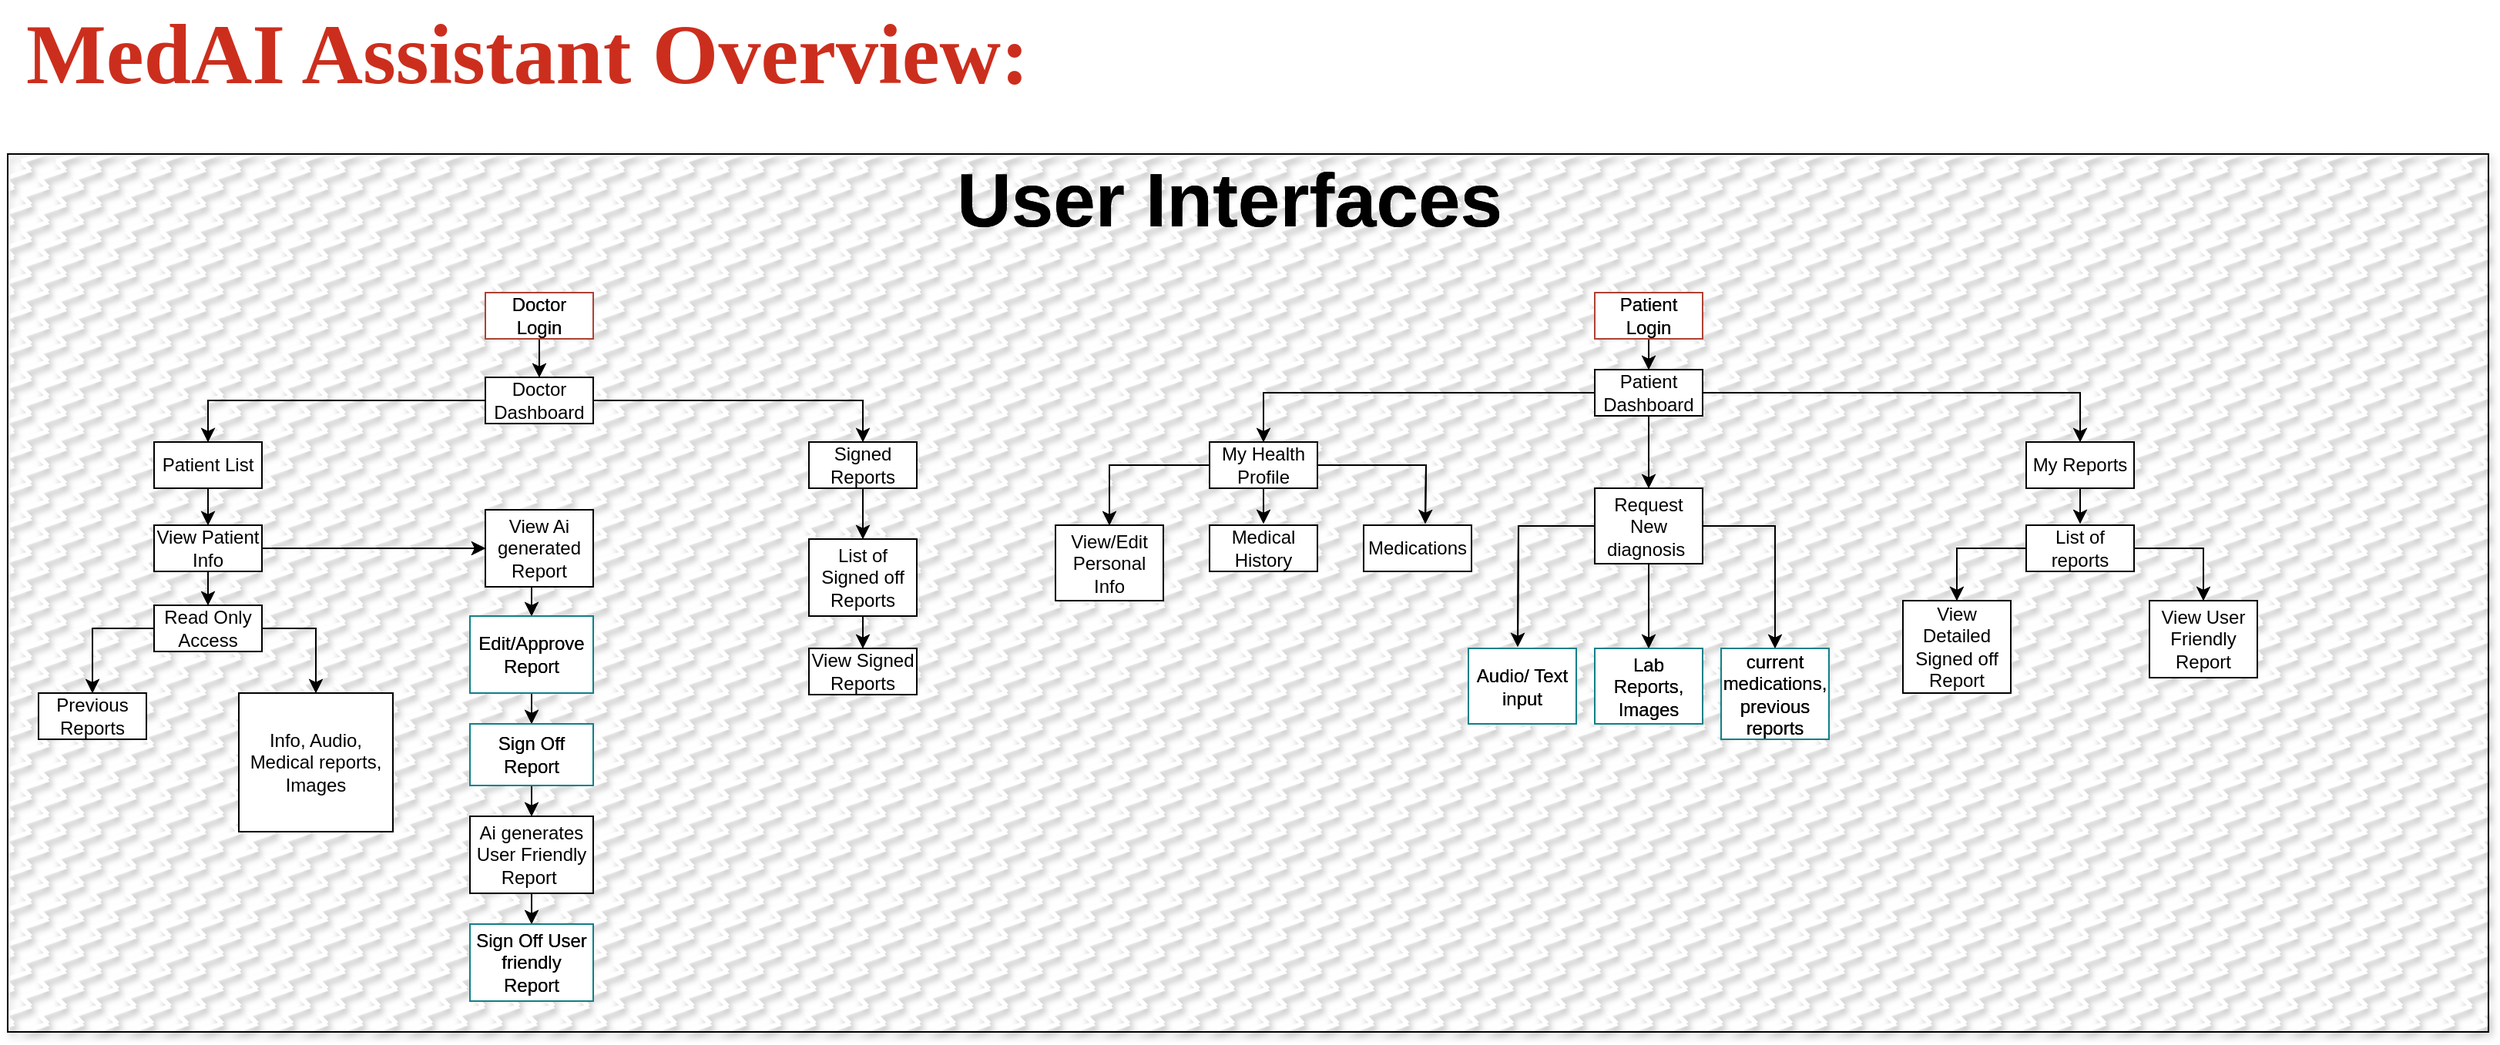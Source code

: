 <mxfile version="24.7.8" pages="2">
  <diagram name="Page-1" id="w86eZfaVY_09YJ0aG_QG">
    <mxGraphModel dx="2049" dy="1243" grid="0" gridSize="10" guides="1" tooltips="1" connect="1" arrows="1" fold="1" page="1" pageScale="1" pageWidth="1654" pageHeight="2336" math="0" shadow="0">
      <root>
        <mxCell id="0" />
        <mxCell id="1" value="UserInterfaces Box" style="locked=1;" parent="0" />
        <mxCell id="G-NnF8wpGEVWzXaTGwNr-127" value="" style="rounded=0;whiteSpace=wrap;html=1;shadow=1;fillStyle=zigzag;labelBackgroundColor=none;" vertex="1" parent="1">
          <mxGeometry x="30" y="110" width="1610" height="570" as="geometry" />
        </mxCell>
        <mxCell id="G-NnF8wpGEVWzXaTGwNr-4" value="User Interfaces" style="" parent="0" />
        <mxCell id="G-NnF8wpGEVWzXaTGwNr-7" style="edgeStyle=orthogonalEdgeStyle;rounded=0;orthogonalLoop=1;jettySize=auto;html=1;fontColor=default;labelBackgroundColor=none;" edge="1" parent="G-NnF8wpGEVWzXaTGwNr-4" source="G-NnF8wpGEVWzXaTGwNr-8" target="G-NnF8wpGEVWzXaTGwNr-11">
          <mxGeometry relative="1" as="geometry" />
        </mxCell>
        <mxCell id="G-NnF8wpGEVWzXaTGwNr-8" value="Doctor Login" style="rounded=0;whiteSpace=wrap;html=1;labelBackgroundColor=none;" vertex="1" parent="G-NnF8wpGEVWzXaTGwNr-4">
          <mxGeometry x="340" y="200" width="70" height="30" as="geometry" />
        </mxCell>
        <mxCell id="G-NnF8wpGEVWzXaTGwNr-9" style="edgeStyle=orthogonalEdgeStyle;rounded=0;orthogonalLoop=1;jettySize=auto;html=1;entryX=0.5;entryY=0;entryDx=0;entryDy=0;fontColor=default;labelBackgroundColor=none;" edge="1" parent="G-NnF8wpGEVWzXaTGwNr-4" source="G-NnF8wpGEVWzXaTGwNr-11" target="G-NnF8wpGEVWzXaTGwNr-13">
          <mxGeometry relative="1" as="geometry" />
        </mxCell>
        <mxCell id="G-NnF8wpGEVWzXaTGwNr-10" style="edgeStyle=orthogonalEdgeStyle;rounded=0;orthogonalLoop=1;jettySize=auto;html=1;exitX=1;exitY=0.5;exitDx=0;exitDy=0;entryX=0.5;entryY=0;entryDx=0;entryDy=0;fontColor=default;labelBackgroundColor=none;" edge="1" parent="G-NnF8wpGEVWzXaTGwNr-4" source="G-NnF8wpGEVWzXaTGwNr-11" target="G-NnF8wpGEVWzXaTGwNr-15">
          <mxGeometry relative="1" as="geometry" />
        </mxCell>
        <mxCell id="G-NnF8wpGEVWzXaTGwNr-11" value="Doctor Dashboard" style="rounded=0;whiteSpace=wrap;html=1;labelBackgroundColor=none;" vertex="1" parent="G-NnF8wpGEVWzXaTGwNr-4">
          <mxGeometry x="340" y="255" width="70" height="30" as="geometry" />
        </mxCell>
        <mxCell id="G-NnF8wpGEVWzXaTGwNr-12" style="edgeStyle=orthogonalEdgeStyle;rounded=0;orthogonalLoop=1;jettySize=auto;html=1;entryX=0.5;entryY=0;entryDx=0;entryDy=0;fontColor=default;labelBackgroundColor=none;" edge="1" parent="G-NnF8wpGEVWzXaTGwNr-4" source="G-NnF8wpGEVWzXaTGwNr-13" target="G-NnF8wpGEVWzXaTGwNr-18">
          <mxGeometry relative="1" as="geometry" />
        </mxCell>
        <mxCell id="G-NnF8wpGEVWzXaTGwNr-13" value="Patient List" style="rounded=0;whiteSpace=wrap;html=1;labelBackgroundColor=none;" vertex="1" parent="G-NnF8wpGEVWzXaTGwNr-4">
          <mxGeometry x="125" y="297" width="70" height="30" as="geometry" />
        </mxCell>
        <mxCell id="G-NnF8wpGEVWzXaTGwNr-14" style="edgeStyle=orthogonalEdgeStyle;rounded=0;orthogonalLoop=1;jettySize=auto;html=1;exitX=0.5;exitY=1;exitDx=0;exitDy=0;entryX=0.5;entryY=0;entryDx=0;entryDy=0;fontColor=default;labelBackgroundColor=none;" edge="1" parent="G-NnF8wpGEVWzXaTGwNr-4" source="G-NnF8wpGEVWzXaTGwNr-15" target="G-NnF8wpGEVWzXaTGwNr-34">
          <mxGeometry relative="1" as="geometry" />
        </mxCell>
        <mxCell id="G-NnF8wpGEVWzXaTGwNr-15" value="Signed Reports" style="rounded=0;whiteSpace=wrap;html=1;labelBackgroundColor=none;" vertex="1" parent="G-NnF8wpGEVWzXaTGwNr-4">
          <mxGeometry x="550" y="297" width="70" height="30" as="geometry" />
        </mxCell>
        <mxCell id="G-NnF8wpGEVWzXaTGwNr-16" style="edgeStyle=orthogonalEdgeStyle;rounded=0;orthogonalLoop=1;jettySize=auto;html=1;entryX=0.5;entryY=0;entryDx=0;entryDy=0;fontColor=default;labelBackgroundColor=none;" edge="1" parent="G-NnF8wpGEVWzXaTGwNr-4" source="G-NnF8wpGEVWzXaTGwNr-18" target="G-NnF8wpGEVWzXaTGwNr-21">
          <mxGeometry relative="1" as="geometry" />
        </mxCell>
        <mxCell id="G-NnF8wpGEVWzXaTGwNr-17" style="edgeStyle=orthogonalEdgeStyle;rounded=0;orthogonalLoop=1;jettySize=auto;html=1;entryX=0;entryY=0.5;entryDx=0;entryDy=0;fontColor=default;labelBackgroundColor=none;" edge="1" parent="G-NnF8wpGEVWzXaTGwNr-4" source="G-NnF8wpGEVWzXaTGwNr-18" target="G-NnF8wpGEVWzXaTGwNr-25">
          <mxGeometry relative="1" as="geometry" />
        </mxCell>
        <mxCell id="G-NnF8wpGEVWzXaTGwNr-18" value="View Patient Info" style="rounded=0;whiteSpace=wrap;html=1;labelBackgroundColor=none;" vertex="1" parent="G-NnF8wpGEVWzXaTGwNr-4">
          <mxGeometry x="125" y="351" width="70" height="30" as="geometry" />
        </mxCell>
        <mxCell id="G-NnF8wpGEVWzXaTGwNr-19" style="edgeStyle=orthogonalEdgeStyle;rounded=0;orthogonalLoop=1;jettySize=auto;html=1;entryX=0.5;entryY=0;entryDx=0;entryDy=0;fontColor=default;labelBackgroundColor=none;" edge="1" parent="G-NnF8wpGEVWzXaTGwNr-4" source="G-NnF8wpGEVWzXaTGwNr-21" target="G-NnF8wpGEVWzXaTGwNr-22">
          <mxGeometry relative="1" as="geometry" />
        </mxCell>
        <mxCell id="G-NnF8wpGEVWzXaTGwNr-20" style="edgeStyle=orthogonalEdgeStyle;rounded=0;orthogonalLoop=1;jettySize=auto;html=1;entryX=0.5;entryY=0;entryDx=0;entryDy=0;exitX=1;exitY=0.5;exitDx=0;exitDy=0;fontColor=default;labelBackgroundColor=none;" edge="1" parent="G-NnF8wpGEVWzXaTGwNr-4" source="G-NnF8wpGEVWzXaTGwNr-21" target="G-NnF8wpGEVWzXaTGwNr-23">
          <mxGeometry relative="1" as="geometry">
            <Array as="points">
              <mxPoint x="230" y="418" />
            </Array>
          </mxGeometry>
        </mxCell>
        <mxCell id="G-NnF8wpGEVWzXaTGwNr-21" value="Read Only Access" style="rounded=0;whiteSpace=wrap;html=1;labelBackgroundColor=none;" vertex="1" parent="G-NnF8wpGEVWzXaTGwNr-4">
          <mxGeometry x="125" y="403" width="70" height="30" as="geometry" />
        </mxCell>
        <mxCell id="G-NnF8wpGEVWzXaTGwNr-22" value="Previous Reports" style="rounded=0;whiteSpace=wrap;html=1;labelBackgroundColor=none;" vertex="1" parent="G-NnF8wpGEVWzXaTGwNr-4">
          <mxGeometry x="50" y="460" width="70" height="30" as="geometry" />
        </mxCell>
        <mxCell id="G-NnF8wpGEVWzXaTGwNr-23" value="Info, Audio, Medical reports, Images" style="rounded=0;whiteSpace=wrap;html=1;labelBackgroundColor=none;" vertex="1" parent="G-NnF8wpGEVWzXaTGwNr-4">
          <mxGeometry x="180" y="460" width="100" height="90" as="geometry" />
        </mxCell>
        <mxCell id="G-NnF8wpGEVWzXaTGwNr-24" style="edgeStyle=orthogonalEdgeStyle;rounded=0;orthogonalLoop=1;jettySize=auto;html=1;exitX=0.5;exitY=1;exitDx=0;exitDy=0;entryX=0.5;entryY=0;entryDx=0;entryDy=0;fontColor=default;labelBackgroundColor=none;" edge="1" parent="G-NnF8wpGEVWzXaTGwNr-4" source="G-NnF8wpGEVWzXaTGwNr-25" target="G-NnF8wpGEVWzXaTGwNr-27">
          <mxGeometry relative="1" as="geometry" />
        </mxCell>
        <mxCell id="G-NnF8wpGEVWzXaTGwNr-25" value="View Ai generated Report" style="rounded=0;whiteSpace=wrap;html=1;labelBackgroundColor=none;" vertex="1" parent="G-NnF8wpGEVWzXaTGwNr-4">
          <mxGeometry x="340" y="341" width="70" height="50" as="geometry" />
        </mxCell>
        <mxCell id="G-NnF8wpGEVWzXaTGwNr-26" style="edgeStyle=orthogonalEdgeStyle;rounded=0;orthogonalLoop=1;jettySize=auto;html=1;exitX=0.5;exitY=1;exitDx=0;exitDy=0;entryX=0.5;entryY=0;entryDx=0;entryDy=0;fontColor=default;labelBackgroundColor=none;" edge="1" parent="G-NnF8wpGEVWzXaTGwNr-4" source="G-NnF8wpGEVWzXaTGwNr-27" target="G-NnF8wpGEVWzXaTGwNr-29">
          <mxGeometry relative="1" as="geometry" />
        </mxCell>
        <mxCell id="G-NnF8wpGEVWzXaTGwNr-27" value="Edit/Approve&lt;div&gt;Report&lt;/div&gt;" style="rounded=0;whiteSpace=wrap;html=1;labelBackgroundColor=none;" vertex="1" parent="G-NnF8wpGEVWzXaTGwNr-4">
          <mxGeometry x="330" y="410" width="80" height="50" as="geometry" />
        </mxCell>
        <mxCell id="G-NnF8wpGEVWzXaTGwNr-28" style="edgeStyle=orthogonalEdgeStyle;rounded=0;orthogonalLoop=1;jettySize=auto;html=1;exitX=0.5;exitY=1;exitDx=0;exitDy=0;entryX=0.5;entryY=0;entryDx=0;entryDy=0;fontColor=default;labelBackgroundColor=none;" edge="1" parent="G-NnF8wpGEVWzXaTGwNr-4" source="G-NnF8wpGEVWzXaTGwNr-29" target="G-NnF8wpGEVWzXaTGwNr-31">
          <mxGeometry relative="1" as="geometry" />
        </mxCell>
        <mxCell id="G-NnF8wpGEVWzXaTGwNr-29" value="Sign Off Report" style="rounded=0;whiteSpace=wrap;html=1;labelBackgroundColor=none;" vertex="1" parent="G-NnF8wpGEVWzXaTGwNr-4">
          <mxGeometry x="330" y="480" width="80" height="40" as="geometry" />
        </mxCell>
        <mxCell id="G-NnF8wpGEVWzXaTGwNr-30" style="edgeStyle=orthogonalEdgeStyle;rounded=0;orthogonalLoop=1;jettySize=auto;html=1;exitX=0.5;exitY=1;exitDx=0;exitDy=0;entryX=0.5;entryY=0;entryDx=0;entryDy=0;fontColor=default;labelBackgroundColor=none;" edge="1" parent="G-NnF8wpGEVWzXaTGwNr-4" source="G-NnF8wpGEVWzXaTGwNr-31" target="G-NnF8wpGEVWzXaTGwNr-32">
          <mxGeometry relative="1" as="geometry" />
        </mxCell>
        <mxCell id="G-NnF8wpGEVWzXaTGwNr-31" value="Ai generates User Friendly Report&amp;nbsp;" style="rounded=0;whiteSpace=wrap;html=1;labelBackgroundColor=none;" vertex="1" parent="G-NnF8wpGEVWzXaTGwNr-4">
          <mxGeometry x="330" y="540" width="80" height="50" as="geometry" />
        </mxCell>
        <mxCell id="G-NnF8wpGEVWzXaTGwNr-32" value="Sign Off User friendly Report" style="rounded=0;whiteSpace=wrap;html=1;labelBackgroundColor=none;" vertex="1" parent="G-NnF8wpGEVWzXaTGwNr-4">
          <mxGeometry x="330" y="610" width="80" height="50" as="geometry" />
        </mxCell>
        <mxCell id="G-NnF8wpGEVWzXaTGwNr-33" style="edgeStyle=orthogonalEdgeStyle;rounded=0;orthogonalLoop=1;jettySize=auto;html=1;exitX=0.5;exitY=1;exitDx=0;exitDy=0;entryX=0.5;entryY=0;entryDx=0;entryDy=0;fontColor=default;labelBackgroundColor=none;" edge="1" parent="G-NnF8wpGEVWzXaTGwNr-4" source="G-NnF8wpGEVWzXaTGwNr-34" target="G-NnF8wpGEVWzXaTGwNr-35">
          <mxGeometry relative="1" as="geometry" />
        </mxCell>
        <mxCell id="G-NnF8wpGEVWzXaTGwNr-34" value="List of Signed off Reports" style="rounded=0;whiteSpace=wrap;html=1;labelBackgroundColor=none;" vertex="1" parent="G-NnF8wpGEVWzXaTGwNr-4">
          <mxGeometry x="550" y="360" width="70" height="50" as="geometry" />
        </mxCell>
        <mxCell id="G-NnF8wpGEVWzXaTGwNr-35" value="View Signed Reports" style="rounded=0;whiteSpace=wrap;html=1;labelBackgroundColor=none;" vertex="1" parent="G-NnF8wpGEVWzXaTGwNr-4">
          <mxGeometry x="550" y="431" width="70" height="30" as="geometry" />
        </mxCell>
        <mxCell id="G-NnF8wpGEVWzXaTGwNr-36" style="edgeStyle=orthogonalEdgeStyle;rounded=0;orthogonalLoop=1;jettySize=auto;html=1;exitX=0.5;exitY=1;exitDx=0;exitDy=0;fontColor=default;labelBackgroundColor=none;" edge="1" parent="G-NnF8wpGEVWzXaTGwNr-4" source="G-NnF8wpGEVWzXaTGwNr-37" target="G-NnF8wpGEVWzXaTGwNr-42">
          <mxGeometry relative="1" as="geometry" />
        </mxCell>
        <mxCell id="G-NnF8wpGEVWzXaTGwNr-37" value="Patient Login" style="rounded=0;whiteSpace=wrap;html=1;labelBackgroundColor=none;" vertex="1" parent="G-NnF8wpGEVWzXaTGwNr-4">
          <mxGeometry x="1060" y="200" width="70" height="30" as="geometry" />
        </mxCell>
        <mxCell id="G-NnF8wpGEVWzXaTGwNr-38" style="edgeStyle=orthogonalEdgeStyle;rounded=0;orthogonalLoop=1;jettySize=auto;html=1;entryX=0.5;entryY=0;entryDx=0;entryDy=0;fontColor=default;labelBackgroundColor=none;" edge="1" parent="G-NnF8wpGEVWzXaTGwNr-4" source="G-NnF8wpGEVWzXaTGwNr-42" target="G-NnF8wpGEVWzXaTGwNr-46">
          <mxGeometry relative="1" as="geometry" />
        </mxCell>
        <mxCell id="G-NnF8wpGEVWzXaTGwNr-39" style="edgeStyle=orthogonalEdgeStyle;rounded=0;orthogonalLoop=1;jettySize=auto;html=1;entryX=0.5;entryY=0;entryDx=0;entryDy=0;fontColor=default;labelBackgroundColor=none;" edge="1" parent="G-NnF8wpGEVWzXaTGwNr-4" source="G-NnF8wpGEVWzXaTGwNr-42" target="G-NnF8wpGEVWzXaTGwNr-51">
          <mxGeometry relative="1" as="geometry" />
        </mxCell>
        <mxCell id="G-NnF8wpGEVWzXaTGwNr-40" style="edgeStyle=orthogonalEdgeStyle;rounded=0;orthogonalLoop=1;jettySize=auto;html=1;fontColor=default;labelBackgroundColor=none;" edge="1" parent="G-NnF8wpGEVWzXaTGwNr-4" source="G-NnF8wpGEVWzXaTGwNr-42" target="G-NnF8wpGEVWzXaTGwNr-60">
          <mxGeometry relative="1" as="geometry" />
        </mxCell>
        <mxCell id="G-NnF8wpGEVWzXaTGwNr-42" value="Patient&lt;div&gt;Dashboard&lt;/div&gt;" style="rounded=0;whiteSpace=wrap;html=1;labelBackgroundColor=none;" vertex="1" parent="G-NnF8wpGEVWzXaTGwNr-4">
          <mxGeometry x="1060" y="250" width="70" height="30" as="geometry" />
        </mxCell>
        <mxCell id="G-NnF8wpGEVWzXaTGwNr-43" style="edgeStyle=orthogonalEdgeStyle;rounded=0;orthogonalLoop=1;jettySize=auto;html=1;entryX=0.5;entryY=0;entryDx=0;entryDy=0;fontColor=default;labelBackgroundColor=none;" edge="1" parent="G-NnF8wpGEVWzXaTGwNr-4" source="G-NnF8wpGEVWzXaTGwNr-46" target="G-NnF8wpGEVWzXaTGwNr-47">
          <mxGeometry relative="1" as="geometry" />
        </mxCell>
        <mxCell id="G-NnF8wpGEVWzXaTGwNr-44" style="edgeStyle=orthogonalEdgeStyle;rounded=0;orthogonalLoop=1;jettySize=auto;html=1;exitX=0.5;exitY=1;exitDx=0;exitDy=0;fontColor=default;labelBackgroundColor=none;" edge="1" parent="G-NnF8wpGEVWzXaTGwNr-4" source="G-NnF8wpGEVWzXaTGwNr-46">
          <mxGeometry relative="1" as="geometry">
            <mxPoint x="845" y="350" as="targetPoint" />
          </mxGeometry>
        </mxCell>
        <mxCell id="G-NnF8wpGEVWzXaTGwNr-45" style="edgeStyle=orthogonalEdgeStyle;rounded=0;orthogonalLoop=1;jettySize=auto;html=1;fontColor=default;labelBackgroundColor=none;" edge="1" parent="G-NnF8wpGEVWzXaTGwNr-4" source="G-NnF8wpGEVWzXaTGwNr-46">
          <mxGeometry relative="1" as="geometry">
            <mxPoint x="950" y="350" as="targetPoint" />
          </mxGeometry>
        </mxCell>
        <mxCell id="G-NnF8wpGEVWzXaTGwNr-46" value="My Health Profile" style="rounded=0;whiteSpace=wrap;html=1;labelBackgroundColor=none;" vertex="1" parent="G-NnF8wpGEVWzXaTGwNr-4">
          <mxGeometry x="810" y="297" width="70" height="30" as="geometry" />
        </mxCell>
        <mxCell id="G-NnF8wpGEVWzXaTGwNr-47" value="View/Edit Personal Info" style="rounded=0;whiteSpace=wrap;html=1;labelBackgroundColor=none;" vertex="1" parent="G-NnF8wpGEVWzXaTGwNr-4">
          <mxGeometry x="710" y="351" width="70" height="49" as="geometry" />
        </mxCell>
        <mxCell id="G-NnF8wpGEVWzXaTGwNr-48" value="Medical History" style="rounded=0;whiteSpace=wrap;html=1;labelBackgroundColor=none;" vertex="1" parent="G-NnF8wpGEVWzXaTGwNr-4">
          <mxGeometry x="810" y="351" width="70" height="30" as="geometry" />
        </mxCell>
        <mxCell id="G-NnF8wpGEVWzXaTGwNr-49" value="Medications" style="rounded=0;whiteSpace=wrap;html=1;labelBackgroundColor=none;" vertex="1" parent="G-NnF8wpGEVWzXaTGwNr-4">
          <mxGeometry x="910" y="351" width="70" height="30" as="geometry" />
        </mxCell>
        <mxCell id="G-NnF8wpGEVWzXaTGwNr-50" style="edgeStyle=orthogonalEdgeStyle;rounded=0;orthogonalLoop=1;jettySize=auto;html=1;exitX=0.5;exitY=1;exitDx=0;exitDy=0;fontColor=default;labelBackgroundColor=none;" edge="1" parent="G-NnF8wpGEVWzXaTGwNr-4" source="G-NnF8wpGEVWzXaTGwNr-51">
          <mxGeometry relative="1" as="geometry">
            <mxPoint x="1375" y="350" as="targetPoint" />
          </mxGeometry>
        </mxCell>
        <mxCell id="G-NnF8wpGEVWzXaTGwNr-51" value="My Reports" style="rounded=0;whiteSpace=wrap;html=1;labelBackgroundColor=none;" vertex="1" parent="G-NnF8wpGEVWzXaTGwNr-4">
          <mxGeometry x="1340" y="297" width="70" height="30" as="geometry" />
        </mxCell>
        <mxCell id="G-NnF8wpGEVWzXaTGwNr-52" value="View Detailed Signed off Report" style="rounded=0;whiteSpace=wrap;html=1;labelBackgroundColor=none;" vertex="1" parent="G-NnF8wpGEVWzXaTGwNr-4">
          <mxGeometry x="1260" y="400" width="70" height="60" as="geometry" />
        </mxCell>
        <mxCell id="G-NnF8wpGEVWzXaTGwNr-53" style="edgeStyle=orthogonalEdgeStyle;rounded=0;orthogonalLoop=1;jettySize=auto;html=1;entryX=0.5;entryY=0;entryDx=0;entryDy=0;fontColor=default;labelBackgroundColor=none;" edge="1" parent="G-NnF8wpGEVWzXaTGwNr-4" source="G-NnF8wpGEVWzXaTGwNr-55" target="G-NnF8wpGEVWzXaTGwNr-52">
          <mxGeometry relative="1" as="geometry" />
        </mxCell>
        <mxCell id="G-NnF8wpGEVWzXaTGwNr-54" style="edgeStyle=orthogonalEdgeStyle;rounded=0;orthogonalLoop=1;jettySize=auto;html=1;entryX=0.5;entryY=0;entryDx=0;entryDy=0;fontColor=default;labelBackgroundColor=none;" edge="1" parent="G-NnF8wpGEVWzXaTGwNr-4" source="G-NnF8wpGEVWzXaTGwNr-55" target="G-NnF8wpGEVWzXaTGwNr-56">
          <mxGeometry relative="1" as="geometry" />
        </mxCell>
        <mxCell id="G-NnF8wpGEVWzXaTGwNr-55" value="List of reports" style="rounded=0;whiteSpace=wrap;html=1;labelBackgroundColor=none;" vertex="1" parent="G-NnF8wpGEVWzXaTGwNr-4">
          <mxGeometry x="1340" y="351" width="70" height="30" as="geometry" />
        </mxCell>
        <mxCell id="G-NnF8wpGEVWzXaTGwNr-56" value="View User Friendly Report" style="rounded=0;whiteSpace=wrap;html=1;labelBackgroundColor=none;" vertex="1" parent="G-NnF8wpGEVWzXaTGwNr-4">
          <mxGeometry x="1420" y="400" width="70" height="50" as="geometry" />
        </mxCell>
        <mxCell id="G-NnF8wpGEVWzXaTGwNr-57" style="edgeStyle=orthogonalEdgeStyle;rounded=0;orthogonalLoop=1;jettySize=auto;html=1;fontColor=default;labelBackgroundColor=none;" edge="1" parent="G-NnF8wpGEVWzXaTGwNr-4" source="G-NnF8wpGEVWzXaTGwNr-60">
          <mxGeometry relative="1" as="geometry">
            <mxPoint x="1010" y="430" as="targetPoint" />
          </mxGeometry>
        </mxCell>
        <mxCell id="G-NnF8wpGEVWzXaTGwNr-58" style="edgeStyle=orthogonalEdgeStyle;rounded=0;orthogonalLoop=1;jettySize=auto;html=1;exitX=0.5;exitY=1;exitDx=0;exitDy=0;entryX=0.5;entryY=0;entryDx=0;entryDy=0;fontColor=default;labelBackgroundColor=none;" edge="1" parent="G-NnF8wpGEVWzXaTGwNr-4" source="G-NnF8wpGEVWzXaTGwNr-60" target="G-NnF8wpGEVWzXaTGwNr-62">
          <mxGeometry relative="1" as="geometry" />
        </mxCell>
        <mxCell id="G-NnF8wpGEVWzXaTGwNr-59" style="edgeStyle=orthogonalEdgeStyle;rounded=0;orthogonalLoop=1;jettySize=auto;html=1;entryX=0.5;entryY=0;entryDx=0;entryDy=0;fontColor=default;labelBackgroundColor=none;" edge="1" parent="G-NnF8wpGEVWzXaTGwNr-4" source="G-NnF8wpGEVWzXaTGwNr-60" target="G-NnF8wpGEVWzXaTGwNr-63">
          <mxGeometry relative="1" as="geometry" />
        </mxCell>
        <mxCell id="G-NnF8wpGEVWzXaTGwNr-60" value="Request New diagnosis&amp;nbsp;" style="rounded=0;whiteSpace=wrap;html=1;labelBackgroundColor=none;" vertex="1" parent="G-NnF8wpGEVWzXaTGwNr-4">
          <mxGeometry x="1060" y="327" width="70" height="49" as="geometry" />
        </mxCell>
        <mxCell id="G-NnF8wpGEVWzXaTGwNr-61" value="Audio/ Text input" style="rounded=0;whiteSpace=wrap;html=1;labelBackgroundColor=none;" vertex="1" parent="G-NnF8wpGEVWzXaTGwNr-4">
          <mxGeometry x="978" y="431" width="70" height="49" as="geometry" />
        </mxCell>
        <mxCell id="G-NnF8wpGEVWzXaTGwNr-62" value="Lab Reports, Images" style="rounded=0;whiteSpace=wrap;html=1;labelBackgroundColor=none;" vertex="1" parent="G-NnF8wpGEVWzXaTGwNr-4">
          <mxGeometry x="1060" y="431" width="70" height="49" as="geometry" />
        </mxCell>
        <mxCell id="G-NnF8wpGEVWzXaTGwNr-63" value="current medications, previous reports" style="rounded=0;whiteSpace=wrap;html=1;labelBackgroundColor=none;" vertex="1" parent="G-NnF8wpGEVWzXaTGwNr-4">
          <mxGeometry x="1142" y="431" width="70" height="59" as="geometry" />
        </mxCell>
        <mxCell id="G-NnF8wpGEVWzXaTGwNr-65" value="&lt;h1 style=&quot;font-size: 49px;&quot;&gt;User Interfaces&lt;/h1&gt;" style="whiteSpace=wrap;html=1;fontStyle=1;fontSize=49;labelBackgroundColor=none;opacity=0;rounded=0;" vertex="1" parent="G-NnF8wpGEVWzXaTGwNr-4">
          <mxGeometry x="598" y="110" width="450" height="60" as="geometry" />
        </mxCell>
        <mxCell id="G-NnF8wpGEVWzXaTGwNr-66" value="&lt;font style=&quot;font-size: 55px;&quot; color=&quot;#cc2e1d&quot; face=&quot;Georgia&quot;&gt;MedAI Assistant Overview:&lt;/font&gt;" style="text;strokeColor=none;fillColor=none;html=1;fontSize=24;fontStyle=1;verticalAlign=middle;align=left;labelBackgroundColor=none;rounded=0;" vertex="1" parent="G-NnF8wpGEVWzXaTGwNr-4">
          <mxGeometry x="40" y="10" width="800" height="70" as="geometry" />
        </mxCell>
        <mxCell id="G-NnF8wpGEVWzXaTGwNr-68" style="edgeStyle=orthogonalEdgeStyle;rounded=0;orthogonalLoop=1;jettySize=auto;html=1;fontColor=default;labelBackgroundColor=none;" edge="1" parent="G-NnF8wpGEVWzXaTGwNr-4" source="G-NnF8wpGEVWzXaTGwNr-69" target="G-NnF8wpGEVWzXaTGwNr-72">
          <mxGeometry relative="1" as="geometry" />
        </mxCell>
        <mxCell id="G-NnF8wpGEVWzXaTGwNr-69" value="Doctor Login" style="rounded=0;whiteSpace=wrap;html=1;labelBackgroundColor=none;fillColor=none;strokeColor=#ae4132;glass=0;shadow=0;fillStyle=zigzag-line;" vertex="1" parent="G-NnF8wpGEVWzXaTGwNr-4">
          <mxGeometry x="340" y="200" width="70" height="30" as="geometry" />
        </mxCell>
        <mxCell id="G-NnF8wpGEVWzXaTGwNr-70" style="edgeStyle=orthogonalEdgeStyle;rounded=0;orthogonalLoop=1;jettySize=auto;html=1;entryX=0.5;entryY=0;entryDx=0;entryDy=0;fontColor=default;labelBackgroundColor=none;" edge="1" parent="G-NnF8wpGEVWzXaTGwNr-4" source="G-NnF8wpGEVWzXaTGwNr-72" target="G-NnF8wpGEVWzXaTGwNr-74">
          <mxGeometry relative="1" as="geometry" />
        </mxCell>
        <mxCell id="G-NnF8wpGEVWzXaTGwNr-71" style="edgeStyle=orthogonalEdgeStyle;rounded=0;orthogonalLoop=1;jettySize=auto;html=1;exitX=1;exitY=0.5;exitDx=0;exitDy=0;entryX=0.5;entryY=0;entryDx=0;entryDy=0;fontColor=default;labelBackgroundColor=none;" edge="1" parent="G-NnF8wpGEVWzXaTGwNr-4" source="G-NnF8wpGEVWzXaTGwNr-72" target="G-NnF8wpGEVWzXaTGwNr-76">
          <mxGeometry relative="1" as="geometry" />
        </mxCell>
        <mxCell id="G-NnF8wpGEVWzXaTGwNr-72" value="Doctor Dashboard" style="rounded=0;whiteSpace=wrap;html=1;labelBackgroundColor=none;" vertex="1" parent="G-NnF8wpGEVWzXaTGwNr-4">
          <mxGeometry x="340" y="255" width="70" height="30" as="geometry" />
        </mxCell>
        <mxCell id="G-NnF8wpGEVWzXaTGwNr-73" style="edgeStyle=orthogonalEdgeStyle;rounded=0;orthogonalLoop=1;jettySize=auto;html=1;entryX=0.5;entryY=0;entryDx=0;entryDy=0;fontColor=default;labelBackgroundColor=none;" edge="1" parent="G-NnF8wpGEVWzXaTGwNr-4" source="G-NnF8wpGEVWzXaTGwNr-74" target="G-NnF8wpGEVWzXaTGwNr-79">
          <mxGeometry relative="1" as="geometry" />
        </mxCell>
        <mxCell id="G-NnF8wpGEVWzXaTGwNr-74" value="Patient List" style="rounded=0;whiteSpace=wrap;html=1;labelBackgroundColor=none;" vertex="1" parent="G-NnF8wpGEVWzXaTGwNr-4">
          <mxGeometry x="125" y="297" width="70" height="30" as="geometry" />
        </mxCell>
        <mxCell id="G-NnF8wpGEVWzXaTGwNr-75" style="edgeStyle=orthogonalEdgeStyle;rounded=0;orthogonalLoop=1;jettySize=auto;html=1;exitX=0.5;exitY=1;exitDx=0;exitDy=0;entryX=0.5;entryY=0;entryDx=0;entryDy=0;fontColor=default;labelBackgroundColor=none;" edge="1" parent="G-NnF8wpGEVWzXaTGwNr-4" source="G-NnF8wpGEVWzXaTGwNr-76" target="G-NnF8wpGEVWzXaTGwNr-95">
          <mxGeometry relative="1" as="geometry" />
        </mxCell>
        <mxCell id="G-NnF8wpGEVWzXaTGwNr-76" value="Signed Reports" style="rounded=0;whiteSpace=wrap;html=1;labelBackgroundColor=none;" vertex="1" parent="G-NnF8wpGEVWzXaTGwNr-4">
          <mxGeometry x="550" y="297" width="70" height="30" as="geometry" />
        </mxCell>
        <mxCell id="G-NnF8wpGEVWzXaTGwNr-77" style="edgeStyle=orthogonalEdgeStyle;rounded=0;orthogonalLoop=1;jettySize=auto;html=1;entryX=0.5;entryY=0;entryDx=0;entryDy=0;fontColor=default;labelBackgroundColor=none;" edge="1" parent="G-NnF8wpGEVWzXaTGwNr-4" source="G-NnF8wpGEVWzXaTGwNr-79" target="G-NnF8wpGEVWzXaTGwNr-82">
          <mxGeometry relative="1" as="geometry" />
        </mxCell>
        <mxCell id="G-NnF8wpGEVWzXaTGwNr-78" style="edgeStyle=orthogonalEdgeStyle;rounded=0;orthogonalLoop=1;jettySize=auto;html=1;entryX=0;entryY=0.5;entryDx=0;entryDy=0;fontColor=default;labelBackgroundColor=none;" edge="1" parent="G-NnF8wpGEVWzXaTGwNr-4" source="G-NnF8wpGEVWzXaTGwNr-79" target="G-NnF8wpGEVWzXaTGwNr-86">
          <mxGeometry relative="1" as="geometry" />
        </mxCell>
        <mxCell id="G-NnF8wpGEVWzXaTGwNr-79" value="View Patient Info" style="rounded=0;whiteSpace=wrap;html=1;labelBackgroundColor=none;" vertex="1" parent="G-NnF8wpGEVWzXaTGwNr-4">
          <mxGeometry x="125" y="351" width="70" height="30" as="geometry" />
        </mxCell>
        <mxCell id="G-NnF8wpGEVWzXaTGwNr-80" style="edgeStyle=orthogonalEdgeStyle;rounded=0;orthogonalLoop=1;jettySize=auto;html=1;entryX=0.5;entryY=0;entryDx=0;entryDy=0;fontColor=default;labelBackgroundColor=none;" edge="1" parent="G-NnF8wpGEVWzXaTGwNr-4" source="G-NnF8wpGEVWzXaTGwNr-82" target="G-NnF8wpGEVWzXaTGwNr-83">
          <mxGeometry relative="1" as="geometry" />
        </mxCell>
        <mxCell id="G-NnF8wpGEVWzXaTGwNr-81" style="edgeStyle=orthogonalEdgeStyle;rounded=0;orthogonalLoop=1;jettySize=auto;html=1;entryX=0.5;entryY=0;entryDx=0;entryDy=0;exitX=1;exitY=0.5;exitDx=0;exitDy=0;fontColor=default;labelBackgroundColor=none;" edge="1" parent="G-NnF8wpGEVWzXaTGwNr-4" source="G-NnF8wpGEVWzXaTGwNr-82" target="G-NnF8wpGEVWzXaTGwNr-84">
          <mxGeometry relative="1" as="geometry">
            <Array as="points">
              <mxPoint x="230" y="418" />
            </Array>
          </mxGeometry>
        </mxCell>
        <mxCell id="G-NnF8wpGEVWzXaTGwNr-82" value="Read Only Access" style="rounded=0;whiteSpace=wrap;html=1;labelBackgroundColor=none;" vertex="1" parent="G-NnF8wpGEVWzXaTGwNr-4">
          <mxGeometry x="125" y="403" width="70" height="30" as="geometry" />
        </mxCell>
        <mxCell id="G-NnF8wpGEVWzXaTGwNr-83" value="Previous Reports" style="rounded=0;whiteSpace=wrap;html=1;labelBackgroundColor=none;" vertex="1" parent="G-NnF8wpGEVWzXaTGwNr-4">
          <mxGeometry x="50" y="460" width="70" height="30" as="geometry" />
        </mxCell>
        <mxCell id="G-NnF8wpGEVWzXaTGwNr-84" value="Info, Audio, Medical reports, Images" style="rounded=0;whiteSpace=wrap;html=1;labelBackgroundColor=none;" vertex="1" parent="G-NnF8wpGEVWzXaTGwNr-4">
          <mxGeometry x="180" y="460" width="100" height="90" as="geometry" />
        </mxCell>
        <mxCell id="G-NnF8wpGEVWzXaTGwNr-85" style="edgeStyle=orthogonalEdgeStyle;rounded=0;orthogonalLoop=1;jettySize=auto;html=1;exitX=0.5;exitY=1;exitDx=0;exitDy=0;entryX=0.5;entryY=0;entryDx=0;entryDy=0;fontColor=default;labelBackgroundColor=none;" edge="1" parent="G-NnF8wpGEVWzXaTGwNr-4" source="G-NnF8wpGEVWzXaTGwNr-86" target="G-NnF8wpGEVWzXaTGwNr-88">
          <mxGeometry relative="1" as="geometry" />
        </mxCell>
        <mxCell id="G-NnF8wpGEVWzXaTGwNr-86" value="View Ai generated Report" style="rounded=0;whiteSpace=wrap;html=1;labelBackgroundColor=none;" vertex="1" parent="G-NnF8wpGEVWzXaTGwNr-4">
          <mxGeometry x="340" y="341" width="70" height="50" as="geometry" />
        </mxCell>
        <mxCell id="G-NnF8wpGEVWzXaTGwNr-87" style="edgeStyle=orthogonalEdgeStyle;rounded=0;orthogonalLoop=1;jettySize=auto;html=1;exitX=0.5;exitY=1;exitDx=0;exitDy=0;entryX=0.5;entryY=0;entryDx=0;entryDy=0;fontColor=default;labelBackgroundColor=none;" edge="1" parent="G-NnF8wpGEVWzXaTGwNr-4" source="G-NnF8wpGEVWzXaTGwNr-88" target="G-NnF8wpGEVWzXaTGwNr-90">
          <mxGeometry relative="1" as="geometry" />
        </mxCell>
        <mxCell id="G-NnF8wpGEVWzXaTGwNr-88" value="Edit/Approve&lt;div&gt;Report&lt;/div&gt;" style="rounded=0;whiteSpace=wrap;html=1;labelBackgroundColor=none;fillColor=none;strokeColor=#0e8088;" vertex="1" parent="G-NnF8wpGEVWzXaTGwNr-4">
          <mxGeometry x="330" y="410" width="80" height="50" as="geometry" />
        </mxCell>
        <mxCell id="G-NnF8wpGEVWzXaTGwNr-89" style="edgeStyle=orthogonalEdgeStyle;rounded=0;orthogonalLoop=1;jettySize=auto;html=1;exitX=0.5;exitY=1;exitDx=0;exitDy=0;entryX=0.5;entryY=0;entryDx=0;entryDy=0;fontColor=default;labelBackgroundColor=none;" edge="1" parent="G-NnF8wpGEVWzXaTGwNr-4" source="G-NnF8wpGEVWzXaTGwNr-90" target="G-NnF8wpGEVWzXaTGwNr-92">
          <mxGeometry relative="1" as="geometry" />
        </mxCell>
        <mxCell id="G-NnF8wpGEVWzXaTGwNr-90" value="Sign Off Report" style="rounded=0;whiteSpace=wrap;html=1;labelBackgroundColor=none;fillColor=none;strokeColor=#0e8088;" vertex="1" parent="G-NnF8wpGEVWzXaTGwNr-4">
          <mxGeometry x="330" y="480" width="80" height="40" as="geometry" />
        </mxCell>
        <mxCell id="G-NnF8wpGEVWzXaTGwNr-91" style="edgeStyle=orthogonalEdgeStyle;rounded=0;orthogonalLoop=1;jettySize=auto;html=1;exitX=0.5;exitY=1;exitDx=0;exitDy=0;entryX=0.5;entryY=0;entryDx=0;entryDy=0;fontColor=default;labelBackgroundColor=none;" edge="1" parent="G-NnF8wpGEVWzXaTGwNr-4" source="G-NnF8wpGEVWzXaTGwNr-92" target="G-NnF8wpGEVWzXaTGwNr-93">
          <mxGeometry relative="1" as="geometry" />
        </mxCell>
        <mxCell id="G-NnF8wpGEVWzXaTGwNr-92" value="Ai generates User Friendly Report&amp;nbsp;" style="rounded=0;whiteSpace=wrap;html=1;labelBackgroundColor=none;" vertex="1" parent="G-NnF8wpGEVWzXaTGwNr-4">
          <mxGeometry x="330" y="540" width="80" height="50" as="geometry" />
        </mxCell>
        <mxCell id="G-NnF8wpGEVWzXaTGwNr-93" value="Sign Off User friendly Report" style="rounded=0;whiteSpace=wrap;html=1;labelBackgroundColor=none;fillColor=none;strokeColor=#0e8088;" vertex="1" parent="G-NnF8wpGEVWzXaTGwNr-4">
          <mxGeometry x="330" y="610" width="80" height="50" as="geometry" />
        </mxCell>
        <mxCell id="G-NnF8wpGEVWzXaTGwNr-94" style="edgeStyle=orthogonalEdgeStyle;rounded=0;orthogonalLoop=1;jettySize=auto;html=1;exitX=0.5;exitY=1;exitDx=0;exitDy=0;entryX=0.5;entryY=0;entryDx=0;entryDy=0;fontColor=default;labelBackgroundColor=none;" edge="1" parent="G-NnF8wpGEVWzXaTGwNr-4" source="G-NnF8wpGEVWzXaTGwNr-95" target="G-NnF8wpGEVWzXaTGwNr-96">
          <mxGeometry relative="1" as="geometry" />
        </mxCell>
        <mxCell id="G-NnF8wpGEVWzXaTGwNr-95" value="List of Signed off Reports" style="rounded=0;whiteSpace=wrap;html=1;labelBackgroundColor=none;" vertex="1" parent="G-NnF8wpGEVWzXaTGwNr-4">
          <mxGeometry x="550" y="360" width="70" height="50" as="geometry" />
        </mxCell>
        <mxCell id="G-NnF8wpGEVWzXaTGwNr-96" value="View Signed Reports" style="rounded=0;whiteSpace=wrap;html=1;labelBackgroundColor=none;" vertex="1" parent="G-NnF8wpGEVWzXaTGwNr-4">
          <mxGeometry x="550" y="431" width="70" height="30" as="geometry" />
        </mxCell>
        <mxCell id="G-NnF8wpGEVWzXaTGwNr-97" style="edgeStyle=orthogonalEdgeStyle;rounded=0;orthogonalLoop=1;jettySize=auto;html=1;exitX=0.5;exitY=1;exitDx=0;exitDy=0;fontColor=default;labelBackgroundColor=none;" edge="1" parent="G-NnF8wpGEVWzXaTGwNr-4" source="G-NnF8wpGEVWzXaTGwNr-98" target="G-NnF8wpGEVWzXaTGwNr-103">
          <mxGeometry relative="1" as="geometry" />
        </mxCell>
        <mxCell id="G-NnF8wpGEVWzXaTGwNr-98" value="Patient Login" style="rounded=0;whiteSpace=wrap;html=1;labelBackgroundColor=none;fillColor=none;strokeColor=#ae4132;" vertex="1" parent="G-NnF8wpGEVWzXaTGwNr-4">
          <mxGeometry x="1060" y="200" width="70" height="30" as="geometry" />
        </mxCell>
        <mxCell id="G-NnF8wpGEVWzXaTGwNr-99" style="edgeStyle=orthogonalEdgeStyle;rounded=0;orthogonalLoop=1;jettySize=auto;html=1;entryX=0.5;entryY=0;entryDx=0;entryDy=0;fontColor=default;labelBackgroundColor=none;" edge="1" parent="G-NnF8wpGEVWzXaTGwNr-4" source="G-NnF8wpGEVWzXaTGwNr-103" target="G-NnF8wpGEVWzXaTGwNr-107">
          <mxGeometry relative="1" as="geometry" />
        </mxCell>
        <mxCell id="G-NnF8wpGEVWzXaTGwNr-100" style="edgeStyle=orthogonalEdgeStyle;rounded=0;orthogonalLoop=1;jettySize=auto;html=1;entryX=0.5;entryY=0;entryDx=0;entryDy=0;fontColor=default;labelBackgroundColor=none;" edge="1" parent="G-NnF8wpGEVWzXaTGwNr-4" source="G-NnF8wpGEVWzXaTGwNr-103" target="G-NnF8wpGEVWzXaTGwNr-112">
          <mxGeometry relative="1" as="geometry" />
        </mxCell>
        <mxCell id="G-NnF8wpGEVWzXaTGwNr-101" style="edgeStyle=orthogonalEdgeStyle;rounded=0;orthogonalLoop=1;jettySize=auto;html=1;fontColor=default;labelBackgroundColor=none;" edge="1" parent="G-NnF8wpGEVWzXaTGwNr-4" source="G-NnF8wpGEVWzXaTGwNr-103" target="G-NnF8wpGEVWzXaTGwNr-121">
          <mxGeometry relative="1" as="geometry" />
        </mxCell>
        <mxCell id="G-NnF8wpGEVWzXaTGwNr-103" value="Patient&lt;div&gt;Dashboard&lt;/div&gt;" style="rounded=0;whiteSpace=wrap;html=1;labelBackgroundColor=none;" vertex="1" parent="G-NnF8wpGEVWzXaTGwNr-4">
          <mxGeometry x="1060" y="250" width="70" height="30" as="geometry" />
        </mxCell>
        <mxCell id="G-NnF8wpGEVWzXaTGwNr-104" style="edgeStyle=orthogonalEdgeStyle;rounded=0;orthogonalLoop=1;jettySize=auto;html=1;entryX=0.5;entryY=0;entryDx=0;entryDy=0;fontColor=default;labelBackgroundColor=none;" edge="1" parent="G-NnF8wpGEVWzXaTGwNr-4" source="G-NnF8wpGEVWzXaTGwNr-107" target="G-NnF8wpGEVWzXaTGwNr-108">
          <mxGeometry relative="1" as="geometry" />
        </mxCell>
        <mxCell id="G-NnF8wpGEVWzXaTGwNr-105" style="edgeStyle=orthogonalEdgeStyle;rounded=0;orthogonalLoop=1;jettySize=auto;html=1;exitX=0.5;exitY=1;exitDx=0;exitDy=0;fontColor=default;labelBackgroundColor=none;" edge="1" parent="G-NnF8wpGEVWzXaTGwNr-4" source="G-NnF8wpGEVWzXaTGwNr-107">
          <mxGeometry relative="1" as="geometry">
            <mxPoint x="845" y="350" as="targetPoint" />
          </mxGeometry>
        </mxCell>
        <mxCell id="G-NnF8wpGEVWzXaTGwNr-106" style="edgeStyle=orthogonalEdgeStyle;rounded=0;orthogonalLoop=1;jettySize=auto;html=1;fontColor=default;labelBackgroundColor=none;" edge="1" parent="G-NnF8wpGEVWzXaTGwNr-4" source="G-NnF8wpGEVWzXaTGwNr-107">
          <mxGeometry relative="1" as="geometry">
            <mxPoint x="950" y="350" as="targetPoint" />
          </mxGeometry>
        </mxCell>
        <mxCell id="G-NnF8wpGEVWzXaTGwNr-107" value="My Health Profile" style="rounded=0;whiteSpace=wrap;html=1;labelBackgroundColor=none;" vertex="1" parent="G-NnF8wpGEVWzXaTGwNr-4">
          <mxGeometry x="810" y="297" width="70" height="30" as="geometry" />
        </mxCell>
        <mxCell id="G-NnF8wpGEVWzXaTGwNr-108" value="View/Edit Personal Info" style="rounded=0;whiteSpace=wrap;html=1;labelBackgroundColor=none;" vertex="1" parent="G-NnF8wpGEVWzXaTGwNr-4">
          <mxGeometry x="710" y="351" width="70" height="49" as="geometry" />
        </mxCell>
        <mxCell id="G-NnF8wpGEVWzXaTGwNr-109" value="Medical History" style="rounded=0;whiteSpace=wrap;html=1;labelBackgroundColor=none;" vertex="1" parent="G-NnF8wpGEVWzXaTGwNr-4">
          <mxGeometry x="810" y="351" width="70" height="30" as="geometry" />
        </mxCell>
        <mxCell id="G-NnF8wpGEVWzXaTGwNr-110" value="Medications" style="rounded=0;whiteSpace=wrap;html=1;labelBackgroundColor=none;" vertex="1" parent="G-NnF8wpGEVWzXaTGwNr-4">
          <mxGeometry x="910" y="351" width="70" height="30" as="geometry" />
        </mxCell>
        <mxCell id="G-NnF8wpGEVWzXaTGwNr-111" style="edgeStyle=orthogonalEdgeStyle;rounded=0;orthogonalLoop=1;jettySize=auto;html=1;exitX=0.5;exitY=1;exitDx=0;exitDy=0;fontColor=default;labelBackgroundColor=none;" edge="1" parent="G-NnF8wpGEVWzXaTGwNr-4" source="G-NnF8wpGEVWzXaTGwNr-112">
          <mxGeometry relative="1" as="geometry">
            <mxPoint x="1375" y="350" as="targetPoint" />
          </mxGeometry>
        </mxCell>
        <mxCell id="G-NnF8wpGEVWzXaTGwNr-112" value="My Reports" style="rounded=0;whiteSpace=wrap;html=1;labelBackgroundColor=none;" vertex="1" parent="G-NnF8wpGEVWzXaTGwNr-4">
          <mxGeometry x="1340" y="297" width="70" height="30" as="geometry" />
        </mxCell>
        <mxCell id="G-NnF8wpGEVWzXaTGwNr-113" value="View Detailed Signed off Report" style="rounded=0;whiteSpace=wrap;html=1;labelBackgroundColor=none;" vertex="1" parent="G-NnF8wpGEVWzXaTGwNr-4">
          <mxGeometry x="1260" y="400" width="70" height="60" as="geometry" />
        </mxCell>
        <mxCell id="G-NnF8wpGEVWzXaTGwNr-114" style="edgeStyle=orthogonalEdgeStyle;rounded=0;orthogonalLoop=1;jettySize=auto;html=1;entryX=0.5;entryY=0;entryDx=0;entryDy=0;fontColor=default;labelBackgroundColor=none;" edge="1" parent="G-NnF8wpGEVWzXaTGwNr-4" source="G-NnF8wpGEVWzXaTGwNr-116" target="G-NnF8wpGEVWzXaTGwNr-113">
          <mxGeometry relative="1" as="geometry" />
        </mxCell>
        <mxCell id="G-NnF8wpGEVWzXaTGwNr-115" style="edgeStyle=orthogonalEdgeStyle;rounded=0;orthogonalLoop=1;jettySize=auto;html=1;entryX=0.5;entryY=0;entryDx=0;entryDy=0;fontColor=default;labelBackgroundColor=none;" edge="1" parent="G-NnF8wpGEVWzXaTGwNr-4" source="G-NnF8wpGEVWzXaTGwNr-116" target="G-NnF8wpGEVWzXaTGwNr-117">
          <mxGeometry relative="1" as="geometry" />
        </mxCell>
        <mxCell id="G-NnF8wpGEVWzXaTGwNr-116" value="List of reports" style="rounded=0;whiteSpace=wrap;html=1;labelBackgroundColor=none;" vertex="1" parent="G-NnF8wpGEVWzXaTGwNr-4">
          <mxGeometry x="1340" y="351" width="70" height="30" as="geometry" />
        </mxCell>
        <mxCell id="G-NnF8wpGEVWzXaTGwNr-117" value="View User Friendly Report" style="rounded=0;whiteSpace=wrap;html=1;labelBackgroundColor=none;" vertex="1" parent="G-NnF8wpGEVWzXaTGwNr-4">
          <mxGeometry x="1420" y="400" width="70" height="50" as="geometry" />
        </mxCell>
        <mxCell id="G-NnF8wpGEVWzXaTGwNr-118" style="edgeStyle=orthogonalEdgeStyle;rounded=0;orthogonalLoop=1;jettySize=auto;html=1;fontColor=default;labelBackgroundColor=none;" edge="1" parent="G-NnF8wpGEVWzXaTGwNr-4" source="G-NnF8wpGEVWzXaTGwNr-121">
          <mxGeometry relative="1" as="geometry">
            <mxPoint x="1010" y="430" as="targetPoint" />
          </mxGeometry>
        </mxCell>
        <mxCell id="G-NnF8wpGEVWzXaTGwNr-119" style="edgeStyle=orthogonalEdgeStyle;rounded=0;orthogonalLoop=1;jettySize=auto;html=1;exitX=0.5;exitY=1;exitDx=0;exitDy=0;entryX=0.5;entryY=0;entryDx=0;entryDy=0;fontColor=default;labelBackgroundColor=none;" edge="1" parent="G-NnF8wpGEVWzXaTGwNr-4" source="G-NnF8wpGEVWzXaTGwNr-121" target="G-NnF8wpGEVWzXaTGwNr-123">
          <mxGeometry relative="1" as="geometry" />
        </mxCell>
        <mxCell id="G-NnF8wpGEVWzXaTGwNr-120" style="edgeStyle=orthogonalEdgeStyle;rounded=0;orthogonalLoop=1;jettySize=auto;html=1;entryX=0.5;entryY=0;entryDx=0;entryDy=0;fontColor=default;labelBackgroundColor=none;" edge="1" parent="G-NnF8wpGEVWzXaTGwNr-4" source="G-NnF8wpGEVWzXaTGwNr-121" target="G-NnF8wpGEVWzXaTGwNr-124">
          <mxGeometry relative="1" as="geometry" />
        </mxCell>
        <mxCell id="G-NnF8wpGEVWzXaTGwNr-121" value="Request New diagnosis&amp;nbsp;" style="rounded=0;whiteSpace=wrap;html=1;labelBackgroundColor=none;" vertex="1" parent="G-NnF8wpGEVWzXaTGwNr-4">
          <mxGeometry x="1060" y="327" width="70" height="49" as="geometry" />
        </mxCell>
        <mxCell id="G-NnF8wpGEVWzXaTGwNr-122" value="Audio/ Text input" style="rounded=0;whiteSpace=wrap;html=1;labelBackgroundColor=none;fillColor=none;strokeColor=#0e8088;shadow=0;fillStyle=hachure;" vertex="1" parent="G-NnF8wpGEVWzXaTGwNr-4">
          <mxGeometry x="978" y="431" width="70" height="49" as="geometry" />
        </mxCell>
        <mxCell id="G-NnF8wpGEVWzXaTGwNr-123" value="Lab Reports, Images" style="rounded=0;whiteSpace=wrap;html=1;labelBackgroundColor=none;fillColor=none;strokeColor=#0e8088;shadow=0;fillStyle=hachure;" vertex="1" parent="G-NnF8wpGEVWzXaTGwNr-4">
          <mxGeometry x="1060" y="431" width="70" height="49" as="geometry" />
        </mxCell>
        <mxCell id="G-NnF8wpGEVWzXaTGwNr-124" value="current medications, previous reports" style="rounded=0;whiteSpace=wrap;html=1;labelBackgroundColor=none;fillColor=none;strokeColor=#0e8088;shadow=0;fillStyle=hachure;" vertex="1" parent="G-NnF8wpGEVWzXaTGwNr-4">
          <mxGeometry x="1142" y="431" width="70" height="59" as="geometry" />
        </mxCell>
        <mxCell id="G-NnF8wpGEVWzXaTGwNr-126" value="&lt;h1 style=&quot;font-size: 49px;&quot;&gt;User Interfaces&lt;/h1&gt;" style="whiteSpace=wrap;html=1;fontStyle=1;fontSize=49;labelBackgroundColor=none;opacity=0;rounded=0;" vertex="1" parent="G-NnF8wpGEVWzXaTGwNr-4">
          <mxGeometry x="598" y="110" width="450" height="60" as="geometry" />
        </mxCell>
      </root>
    </mxGraphModel>
  </diagram>
  <diagram id="Uabxp4dB_bNyuddZwAls" name="Page-2">
    <mxGraphModel dx="1147" dy="674" grid="0" gridSize="10" guides="1" tooltips="1" connect="1" arrows="1" fold="1" page="1" pageScale="1" pageWidth="4681" pageHeight="3300" background="none" math="0" shadow="0">
      <root>
        <mxCell id="0" />
        <mxCell id="1" parent="0" />
        <mxCell id="GurbAF4wx7yWrM6Ry-cB-3" style="edgeStyle=orthogonalEdgeStyle;rounded=0;orthogonalLoop=1;jettySize=auto;html=1;entryX=0;entryY=0.5;entryDx=0;entryDy=0;exitX=0.25;exitY=0;exitDx=0;exitDy=0;" parent="1" source="GurbAF4wx7yWrM6Ry-cB-1" target="GurbAF4wx7yWrM6Ry-cB-2" edge="1">
          <mxGeometry relative="1" as="geometry">
            <Array as="points">
              <mxPoint x="807.62" y="1849.043" />
              <mxPoint x="1375.441" y="1849.043" />
            </Array>
          </mxGeometry>
        </mxCell>
        <mxCell id="GurbAF4wx7yWrM6Ry-cB-4" value="1.registers" style="edgeLabel;html=1;align=center;verticalAlign=middle;resizable=0;points=[];container=0;" parent="GurbAF4wx7yWrM6Ry-cB-3" vertex="1" connectable="0">
          <mxGeometry x="0.16" y="2" relative="1" as="geometry">
            <mxPoint y="2" as="offset" />
          </mxGeometry>
        </mxCell>
        <mxCell id="GurbAF4wx7yWrM6Ry-cB-9" style="edgeStyle=orthogonalEdgeStyle;rounded=0;orthogonalLoop=1;jettySize=auto;html=1;exitX=0.5;exitY=0;exitDx=0;exitDy=0;entryX=0.005;entryY=0.438;entryDx=0;entryDy=0;entryPerimeter=0;" parent="1" source="GurbAF4wx7yWrM6Ry-cB-1" target="GurbAF4wx7yWrM6Ry-cB-2" edge="1">
          <mxGeometry relative="1" as="geometry">
            <Array as="points">
              <mxPoint x="859.24" y="1889.8" />
              <mxPoint x="1359.955" y="1889.8" />
            </Array>
          </mxGeometry>
        </mxCell>
        <mxCell id="GurbAF4wx7yWrM6Ry-cB-10" value="3. Login" style="edgeLabel;html=1;align=center;verticalAlign=middle;resizable=0;points=[];container=0;" parent="GurbAF4wx7yWrM6Ry-cB-9" vertex="1" connectable="0">
          <mxGeometry x="0.034" y="-1" relative="1" as="geometry">
            <mxPoint x="-1" as="offset" />
          </mxGeometry>
        </mxCell>
        <mxCell id="GurbAF4wx7yWrM6Ry-cB-41" style="edgeStyle=orthogonalEdgeStyle;rounded=0;orthogonalLoop=1;jettySize=auto;html=1;exitX=0.75;exitY=0;exitDx=0;exitDy=0;entryX=-0.001;entryY=0.299;entryDx=0;entryDy=0;entryPerimeter=0;" parent="1" source="GurbAF4wx7yWrM6Ry-cB-1" target="GurbAF4wx7yWrM6Ry-cB-2" edge="1">
          <mxGeometry relative="1" as="geometry">
            <Array as="points">
              <mxPoint x="910.86" y="1937.646" />
              <mxPoint x="1351.352" y="1937.646" />
            </Array>
          </mxGeometry>
        </mxCell>
        <mxCell id="GurbAF4wx7yWrM6Ry-cB-42" value="8. fill the symptoms and details&lt;div&gt;and request new diagnosis&lt;/div&gt;" style="edgeLabel;html=1;align=center;verticalAlign=middle;resizable=0;points=[];container=0;" parent="GurbAF4wx7yWrM6Ry-cB-41" vertex="1" connectable="0">
          <mxGeometry x="-0.533" y="-1" relative="1" as="geometry">
            <mxPoint x="99" y="-12" as="offset" />
          </mxGeometry>
        </mxCell>
        <mxCell id="GurbAF4wx7yWrM6Ry-cB-1" value="Patient" style="rounded=0;whiteSpace=wrap;html=1;container=0;" parent="1" vertex="1">
          <mxGeometry x="756" y="2150.293" width="206.48" height="106.323" as="geometry" />
        </mxCell>
        <mxCell id="GurbAF4wx7yWrM6Ry-cB-15" style="edgeStyle=orthogonalEdgeStyle;rounded=0;orthogonalLoop=1;jettySize=auto;html=1;exitX=0.25;exitY=0;exitDx=0;exitDy=0;entryX=0;entryY=0.5;entryDx=0;entryDy=0;" parent="1" source="GurbAF4wx7yWrM6Ry-cB-2" target="GurbAF4wx7yWrM6Ry-cB-14" edge="1">
          <mxGeometry relative="1" as="geometry" />
        </mxCell>
        <mxCell id="GurbAF4wx7yWrM6Ry-cB-16" value="4. sends Patients&lt;div&gt;login credentials&lt;/div&gt;" style="edgeLabel;html=1;align=center;verticalAlign=middle;resizable=0;points=[];container=0;" parent="GurbAF4wx7yWrM6Ry-cB-15" vertex="1" connectable="0">
          <mxGeometry x="-0.377" y="-1" relative="1" as="geometry">
            <mxPoint x="-119" y="19" as="offset" />
          </mxGeometry>
        </mxCell>
        <mxCell id="GurbAF4wx7yWrM6Ry-cB-43" style="edgeStyle=orthogonalEdgeStyle;rounded=0;orthogonalLoop=1;jettySize=auto;html=1;entryX=0;entryY=1;entryDx=0;entryDy=0;exitX=0.413;exitY=0;exitDx=0;exitDy=0;exitPerimeter=0;" parent="1" source="GurbAF4wx7yWrM6Ry-cB-2" target="GurbAF4wx7yWrM6Ry-cB-14" edge="1">
          <mxGeometry relative="1" as="geometry" />
        </mxCell>
        <mxCell id="GurbAF4wx7yWrM6Ry-cB-44" value="9. sends patients symptoms and info" style="edgeLabel;html=1;align=center;verticalAlign=middle;resizable=0;points=[];container=0;" parent="GurbAF4wx7yWrM6Ry-cB-43" vertex="1" connectable="0">
          <mxGeometry x="-0.422" y="2" relative="1" as="geometry">
            <mxPoint as="offset" />
          </mxGeometry>
        </mxCell>
        <mxCell id="GurbAF4wx7yWrM6Ry-cB-2" value="Web Interface" style="rounded=0;whiteSpace=wrap;html=1;container=0;" parent="1" vertex="1">
          <mxGeometry x="1356.514" y="1795.881" width="879.263" height="478.456" as="geometry" />
        </mxCell>
        <mxCell id="GurbAF4wx7yWrM6Ry-cB-5" value="&lt;b&gt;&lt;font style=&quot;font-size: 14px;&quot;&gt;PostGRESQL&lt;/font&gt;&lt;/b&gt;&lt;div&gt;Patient credentials,info,&lt;div&gt;symptoms,&lt;/div&gt;&lt;/div&gt;" style="shape=cylinder3;whiteSpace=wrap;html=1;boundedLbl=1;backgroundOutline=1;size=15;container=0;" parent="1" vertex="1">
          <mxGeometry x="1564.715" y="1140.22" width="172.067" height="318.97" as="geometry" />
        </mxCell>
        <mxCell id="GurbAF4wx7yWrM6Ry-cB-6" style="edgeStyle=orthogonalEdgeStyle;rounded=0;orthogonalLoop=1;jettySize=auto;html=1;entryX=0;entryY=0.5;entryDx=0;entryDy=0;entryPerimeter=0;" parent="1" target="GurbAF4wx7yWrM6Ry-cB-5" edge="1">
          <mxGeometry relative="1" as="geometry">
            <mxPoint x="1409.855" y="1795.881" as="sourcePoint" />
            <mxPoint x="1547.508" y="1401.599" as="targetPoint" />
            <Array as="points">
              <mxPoint x="1409.855" y="1795.881" />
              <mxPoint x="1409.855" y="1423.749" />
            </Array>
          </mxGeometry>
        </mxCell>
        <mxCell id="GurbAF4wx7yWrM6Ry-cB-7" value="2. Stores the credentials&amp;nbsp;&lt;div&gt;and Patients data&lt;/div&gt;" style="edgeLabel;html=1;align=center;verticalAlign=middle;resizable=0;points=[];container=0;" parent="GurbAF4wx7yWrM6Ry-cB-6" vertex="1" connectable="0">
          <mxGeometry x="0.164" relative="1" as="geometry">
            <mxPoint y="25" as="offset" />
          </mxGeometry>
        </mxCell>
        <mxCell id="GurbAF4wx7yWrM6Ry-cB-51" style="edgeStyle=orthogonalEdgeStyle;rounded=0;orthogonalLoop=1;jettySize=auto;html=1;exitX=0.111;exitY=-0.002;exitDx=0;exitDy=0;exitPerimeter=0;" parent="1" source="GurbAF4wx7yWrM6Ry-cB-14" edge="1">
          <mxGeometry relative="1" as="geometry">
            <mxPoint x="2717.564" y="1522.985" as="sourcePoint" />
            <mxPoint x="2665.944" y="1391.852" as="targetPoint" />
          </mxGeometry>
        </mxCell>
        <mxCell id="GurbAF4wx7yWrM6Ry-cB-52" value="12. send the&amp;nbsp;&lt;div&gt;patient&#39;s&lt;div&gt;info, symtoms, data&lt;/div&gt;&lt;/div&gt;" style="edgeLabel;html=1;align=center;verticalAlign=middle;resizable=0;points=[];container=0;" parent="GurbAF4wx7yWrM6Ry-cB-51" vertex="1" connectable="0">
          <mxGeometry x="-0.301" relative="1" as="geometry">
            <mxPoint y="-12" as="offset" />
          </mxGeometry>
        </mxCell>
        <mxCell id="GurbAF4wx7yWrM6Ry-cB-84" style="edgeStyle=orthogonalEdgeStyle;rounded=0;orthogonalLoop=1;jettySize=auto;html=1;exitX=0.872;exitY=-0.005;exitDx=0;exitDy=0;exitPerimeter=0;" parent="1" source="GurbAF4wx7yWrM6Ry-cB-14" edge="1">
          <mxGeometry relative="1" as="geometry">
            <mxPoint x="3543.486" y="1069.338" as="targetPoint" />
          </mxGeometry>
        </mxCell>
        <mxCell id="GurbAF4wx7yWrM6Ry-cB-85" value="28. fetches the report" style="edgeLabel;html=1;align=center;verticalAlign=middle;resizable=0;points=[];container=0;" parent="GurbAF4wx7yWrM6Ry-cB-84" vertex="1" connectable="0">
          <mxGeometry x="-0.194" relative="1" as="geometry">
            <mxPoint as="offset" />
          </mxGeometry>
        </mxCell>
        <mxCell id="GurbAF4wx7yWrM6Ry-cB-93" style="edgeStyle=orthogonalEdgeStyle;rounded=0;orthogonalLoop=1;jettySize=auto;html=1;exitX=1;exitY=0.25;exitDx=0;exitDy=0;entryX=0.49;entryY=0.012;entryDx=0;entryDy=0;entryPerimeter=0;" parent="1" source="GurbAF4wx7yWrM6Ry-cB-14" target="GurbAF4wx7yWrM6Ry-cB-65" edge="1">
          <mxGeometry relative="1" as="geometry">
            <mxPoint x="3887.62" y="856.691" as="targetPoint" />
            <Array as="points">
              <mxPoint x="3836" y="1574.374" />
              <mxPoint x="3836" y="909.853" />
              <mxPoint x="3075.464" y="909.853" />
            </Array>
          </mxGeometry>
        </mxCell>
        <mxCell id="GurbAF4wx7yWrM6Ry-cB-95" value="34. based on full report&amp;nbsp;&lt;div&gt;reuest user friendly report&lt;/div&gt;" style="edgeLabel;html=1;align=center;verticalAlign=middle;resizable=0;points=[];container=0;" parent="GurbAF4wx7yWrM6Ry-cB-93" vertex="1" connectable="0">
          <mxGeometry x="-0.362" y="-1" relative="1" as="geometry">
            <mxPoint y="-1" as="offset" />
          </mxGeometry>
        </mxCell>
        <mxCell id="GurbAF4wx7yWrM6Ry-cB-14" value="Fast API Backend" style="rounded=0;whiteSpace=wrap;html=1;container=0;" parent="1" vertex="1">
          <mxGeometry x="2545.497" y="1530.073" width="1084.022" height="177.206" as="geometry" />
        </mxCell>
        <mxCell id="GurbAF4wx7yWrM6Ry-cB-17" style="edgeStyle=orthogonalEdgeStyle;rounded=0;orthogonalLoop=1;jettySize=auto;html=1;exitX=0;exitY=0.25;exitDx=0;exitDy=0;entryX=0.5;entryY=1;entryDx=0;entryDy=0;entryPerimeter=0;" parent="1" source="GurbAF4wx7yWrM6Ry-cB-14" target="GurbAF4wx7yWrM6Ry-cB-5" edge="1">
          <mxGeometry relative="1" as="geometry" />
        </mxCell>
        <mxCell id="GurbAF4wx7yWrM6Ry-cB-18" value="5. Verifies patients&amp;nbsp;&lt;div&gt;logincredentials&lt;/div&gt;" style="edgeLabel;html=1;align=center;verticalAlign=middle;resizable=0;points=[];container=0;" parent="GurbAF4wx7yWrM6Ry-cB-17" vertex="1" connectable="0">
          <mxGeometry x="0.22" y="-3" relative="1" as="geometry">
            <mxPoint x="-1" as="offset" />
          </mxGeometry>
        </mxCell>
        <mxCell id="GurbAF4wx7yWrM6Ry-cB-19" style="edgeStyle=orthogonalEdgeStyle;rounded=0;orthogonalLoop=1;jettySize=auto;html=1;exitX=0.757;exitY=0.997;exitDx=0;exitDy=0;exitPerimeter=0;entryX=0;entryY=0;entryDx=0;entryDy=0;" parent="1" source="GurbAF4wx7yWrM6Ry-cB-5" target="GurbAF4wx7yWrM6Ry-cB-14" edge="1">
          <mxGeometry relative="1" as="geometry" />
        </mxCell>
        <mxCell id="GurbAF4wx7yWrM6Ry-cB-20" value="6. DB sends patients&lt;div&gt;Authentication&lt;/div&gt;" style="edgeLabel;html=1;align=center;verticalAlign=middle;resizable=0;points=[];container=0;" parent="GurbAF4wx7yWrM6Ry-cB-19" vertex="1" connectable="0">
          <mxGeometry x="-0.392" relative="1" as="geometry">
            <mxPoint x="12" y="4" as="offset" />
          </mxGeometry>
        </mxCell>
        <mxCell id="GurbAF4wx7yWrM6Ry-cB-21" style="edgeStyle=orthogonalEdgeStyle;rounded=0;orthogonalLoop=1;jettySize=auto;html=1;exitX=0;exitY=0.75;exitDx=0;exitDy=0;" parent="1" source="GurbAF4wx7yWrM6Ry-cB-14" edge="1">
          <mxGeometry relative="1" as="geometry">
            <mxPoint x="1650.749" y="1795.881" as="targetPoint" />
            <Array as="points">
              <mxPoint x="1650.749" y="1671.837" />
            </Array>
          </mxGeometry>
        </mxCell>
        <mxCell id="GurbAF4wx7yWrM6Ry-cB-22" value="7. Sends Authentication&lt;div&gt;&amp;nbsp;Response&lt;/div&gt;" style="edgeLabel;html=1;align=center;verticalAlign=middle;resizable=0;points=[];container=0;" parent="GurbAF4wx7yWrM6Ry-cB-21" vertex="1" connectable="0">
          <mxGeometry x="0.348" y="2" relative="1" as="geometry">
            <mxPoint x="63" as="offset" />
          </mxGeometry>
        </mxCell>
        <mxCell id="GurbAF4wx7yWrM6Ry-cB-23" style="edgeStyle=orthogonalEdgeStyle;rounded=0;orthogonalLoop=1;jettySize=auto;html=1;entryX=0.06;entryY=1.012;entryDx=0;entryDy=0;entryPerimeter=0;exitX=1;exitY=0;exitDx=0;exitDy=0;" parent="1" source="GurbAF4wx7yWrM6Ry-cB-27" target="GurbAF4wx7yWrM6Ry-cB-2" edge="1">
          <mxGeometry relative="1" as="geometry">
            <Array as="points">
              <mxPoint x="1409.855" y="2433.822" />
            </Array>
            <mxPoint x="2287.397" y="2469.263" as="targetPoint" />
          </mxGeometry>
        </mxCell>
        <mxCell id="GurbAF4wx7yWrM6Ry-cB-24" value="20. registers" style="edgeLabel;html=1;align=center;verticalAlign=middle;resizable=0;points=[];container=0;" parent="GurbAF4wx7yWrM6Ry-cB-23" vertex="1" connectable="0">
          <mxGeometry x="0.16" y="2" relative="1" as="geometry">
            <mxPoint y="2" as="offset" />
          </mxGeometry>
        </mxCell>
        <mxCell id="GurbAF4wx7yWrM6Ry-cB-25" style="edgeStyle=orthogonalEdgeStyle;rounded=0;orthogonalLoop=1;jettySize=auto;html=1;exitX=0.75;exitY=0;exitDx=0;exitDy=0;entryX=0;entryY=1;entryDx=0;entryDy=0;" parent="1" source="GurbAF4wx7yWrM6Ry-cB-27" target="GurbAF4wx7yWrM6Ry-cB-2" edge="1">
          <mxGeometry relative="1" as="geometry">
            <mxPoint x="3763.732" y="2544.576" as="targetPoint" />
          </mxGeometry>
        </mxCell>
        <mxCell id="GurbAF4wx7yWrM6Ry-cB-26" value="22. Login" style="edgeLabel;html=1;align=center;verticalAlign=middle;resizable=0;points=[];container=0;" parent="GurbAF4wx7yWrM6Ry-cB-25" vertex="1" connectable="0">
          <mxGeometry x="0.034" y="-1" relative="1" as="geometry">
            <mxPoint x="-1" as="offset" />
          </mxGeometry>
        </mxCell>
        <mxCell id="GurbAF4wx7yWrM6Ry-cB-27" value="Doctor" style="rounded=0;whiteSpace=wrap;html=1;container=0;" parent="1" vertex="1">
          <mxGeometry x="756" y="2433.822" width="206.48" height="106.323" as="geometry" />
        </mxCell>
        <mxCell id="GurbAF4wx7yWrM6Ry-cB-28" style="edgeStyle=orthogonalEdgeStyle;rounded=0;orthogonalLoop=1;jettySize=auto;html=1;exitX=0.25;exitY=0;exitDx=0;exitDy=0;entryX=0.075;entryY=1.02;entryDx=0;entryDy=0;entryPerimeter=0;" parent="1" target="GurbAF4wx7yWrM6Ry-cB-14" edge="1">
          <mxGeometry relative="1" as="geometry">
            <mxPoint x="2235.777" y="1849.043" as="sourcePoint" />
            <mxPoint x="2704.659" y="1813.602" as="targetPoint" />
          </mxGeometry>
        </mxCell>
        <mxCell id="GurbAF4wx7yWrM6Ry-cB-29" value="23. sends Doctor&#39;s&lt;div&gt;login credentials&lt;/div&gt;" style="edgeLabel;html=1;align=center;verticalAlign=middle;resizable=0;points=[];container=0;" parent="GurbAF4wx7yWrM6Ry-cB-28" vertex="1" connectable="0">
          <mxGeometry x="-0.377" y="-1" relative="1" as="geometry">
            <mxPoint y="-1" as="offset" />
          </mxGeometry>
        </mxCell>
        <mxCell id="GurbAF4wx7yWrM6Ry-cB-31" value="&lt;div&gt;&lt;b&gt;POSTGRESQL&lt;/b&gt;&lt;/div&gt;Doctors credentials&amp;nbsp;" style="shape=cylinder3;whiteSpace=wrap;html=1;boundedLbl=1;backgroundOutline=1;size=15;container=0;" parent="1" vertex="1">
          <mxGeometry x="1427.061" y="2522.425" width="154.86" height="277.575" as="geometry" />
        </mxCell>
        <mxCell id="GurbAF4wx7yWrM6Ry-cB-32" style="edgeStyle=orthogonalEdgeStyle;rounded=0;orthogonalLoop=1;jettySize=auto;html=1;entryX=0.145;entryY=0;entryDx=0;entryDy=4.35;entryPerimeter=0;" parent="1" target="GurbAF4wx7yWrM6Ry-cB-31" edge="1">
          <mxGeometry relative="1" as="geometry">
            <mxPoint x="1452.872" y="2277.881" as="sourcePoint" />
            <mxPoint x="1943.263" y="2416.101" as="targetPoint" />
            <Array as="points">
              <mxPoint x="1452.872" y="2277.881" />
            </Array>
          </mxGeometry>
        </mxCell>
        <mxCell id="GurbAF4wx7yWrM6Ry-cB-33" value="21. Stores the credentials&amp;nbsp;&lt;div&gt;and Doctor&#39;s data&lt;/div&gt;" style="edgeLabel;html=1;align=center;verticalAlign=middle;resizable=0;points=[];container=0;" parent="GurbAF4wx7yWrM6Ry-cB-32" vertex="1" connectable="0">
          <mxGeometry x="0.164" relative="1" as="geometry">
            <mxPoint y="25" as="offset" />
          </mxGeometry>
        </mxCell>
        <mxCell id="GurbAF4wx7yWrM6Ry-cB-35" style="edgeStyle=orthogonalEdgeStyle;rounded=0;orthogonalLoop=1;jettySize=auto;html=1;exitX=0.162;exitY=1.007;exitDx=0;exitDy=0;entryX=1;entryY=0;entryDx=0;entryDy=15;entryPerimeter=0;exitPerimeter=0;" parent="1" source="GurbAF4wx7yWrM6Ry-cB-14" target="GurbAF4wx7yWrM6Ry-cB-31" edge="1">
          <mxGeometry relative="1" as="geometry">
            <mxPoint x="2597.117" y="2557.866" as="sourcePoint" />
            <mxPoint x="2166.95" y="2451.543" as="targetPoint" />
            <Array as="points">
              <mxPoint x="2721.006" y="2549.006" />
            </Array>
          </mxGeometry>
        </mxCell>
        <mxCell id="GurbAF4wx7yWrM6Ry-cB-36" value="24. Verifies doctor&amp;nbsp;&lt;div&gt;logincredentials&lt;/div&gt;" style="edgeLabel;html=1;align=center;verticalAlign=middle;resizable=0;points=[];container=0;" parent="GurbAF4wx7yWrM6Ry-cB-35" vertex="1" connectable="0">
          <mxGeometry x="0.22" y="-3" relative="1" as="geometry">
            <mxPoint x="-1" as="offset" />
          </mxGeometry>
        </mxCell>
        <mxCell id="GurbAF4wx7yWrM6Ry-cB-37" style="edgeStyle=orthogonalEdgeStyle;rounded=0;orthogonalLoop=1;jettySize=auto;html=1;entryX=0.223;entryY=1.007;entryDx=0;entryDy=0;entryPerimeter=0;exitX=1.003;exitY=0.811;exitDx=0;exitDy=0;exitPerimeter=0;" parent="1" source="GurbAF4wx7yWrM6Ry-cB-31" edge="1">
          <mxGeometry relative="1" as="geometry">
            <mxPoint x="1616.335" y="2823.675" as="sourcePoint" />
            <mxPoint x="2788.095" y="1707.278" as="targetPoint" />
            <Array as="points">
              <mxPoint x="2788.112" y="2747.476" />
            </Array>
          </mxGeometry>
        </mxCell>
        <mxCell id="GurbAF4wx7yWrM6Ry-cB-38" value="25. DB sends doctors&lt;div&gt;Authentication&lt;/div&gt;" style="edgeLabel;html=1;align=center;verticalAlign=middle;resizable=0;points=[];container=0;" parent="GurbAF4wx7yWrM6Ry-cB-37" vertex="1" connectable="0">
          <mxGeometry x="-0.392" relative="1" as="geometry">
            <mxPoint x="12" y="-159" as="offset" />
          </mxGeometry>
        </mxCell>
        <mxCell id="GurbAF4wx7yWrM6Ry-cB-39" style="edgeStyle=orthogonalEdgeStyle;rounded=0;orthogonalLoop=1;jettySize=auto;html=1;exitX=0.126;exitY=1.02;exitDx=0;exitDy=0;exitPerimeter=0;" parent="1" source="GurbAF4wx7yWrM6Ry-cB-14" edge="1">
          <mxGeometry relative="1" as="geometry">
            <mxPoint x="2356.223" y="2380.66" as="sourcePoint" />
            <mxPoint x="2235.777" y="1990.808" as="targetPoint" />
            <Array as="points">
              <mxPoint x="2681.43" y="1990.808" />
              <mxPoint x="2239.218" y="1990.808" />
            </Array>
          </mxGeometry>
        </mxCell>
        <mxCell id="GurbAF4wx7yWrM6Ry-cB-40" value="26. Sends Authentication&lt;div&gt;&amp;nbsp;Response&lt;/div&gt;" style="edgeLabel;html=1;align=center;verticalAlign=middle;resizable=0;points=[];container=0;" parent="GurbAF4wx7yWrM6Ry-cB-39" vertex="1" connectable="0">
          <mxGeometry x="0.348" y="2" relative="1" as="geometry">
            <mxPoint x="63" as="offset" />
          </mxGeometry>
        </mxCell>
        <mxCell id="GurbAF4wx7yWrM6Ry-cB-45" style="edgeStyle=orthogonalEdgeStyle;rounded=0;orthogonalLoop=1;jettySize=auto;html=1;entryX=1;entryY=1;entryDx=0;entryDy=-15;entryPerimeter=0;" parent="1" target="GurbAF4wx7yWrM6Ry-cB-5" edge="1">
          <mxGeometry relative="1" as="geometry">
            <mxPoint x="2579.911" y="1530.073" as="sourcePoint" />
            <Array as="points">
              <mxPoint x="2579.911" y="1530.073" />
              <mxPoint x="2579.911" y="1432.61" />
            </Array>
          </mxGeometry>
        </mxCell>
        <mxCell id="GurbAF4wx7yWrM6Ry-cB-46" value="10. store patients symptoms and info" style="edgeLabel;html=1;align=center;verticalAlign=middle;resizable=0;points=[];container=0;" parent="GurbAF4wx7yWrM6Ry-cB-45" vertex="1" connectable="0">
          <mxGeometry x="0.342" y="-2" relative="1" as="geometry">
            <mxPoint x="-1" as="offset" />
          </mxGeometry>
        </mxCell>
        <mxCell id="tDqw07oncuwslXvTNNaD-1" style="edgeStyle=orthogonalEdgeStyle;rounded=0;orthogonalLoop=1;jettySize=auto;html=1;exitX=1;exitY=0;exitDx=0;exitDy=73.952;exitPerimeter=0;" edge="1" parent="1" source="GurbAF4wx7yWrM6Ry-cB-49" target="GurbAF4wx7yWrM6Ry-cB-65">
          <mxGeometry relative="1" as="geometry">
            <mxPoint x="2887" y="778" as="targetPoint" />
            <Array as="points">
              <mxPoint x="2844" y="771" />
              <mxPoint x="2844" y="1009" />
            </Array>
          </mxGeometry>
        </mxCell>
        <mxCell id="tDqw07oncuwslXvTNNaD-2" value="40.Fine tune the model with&amp;nbsp;&lt;div&gt;the inputs and doctor&lt;div&gt;signed reports&lt;/div&gt;&lt;/div&gt;" style="edgeLabel;html=1;align=center;verticalAlign=middle;resizable=0;points=[];" vertex="1" connectable="0" parent="tDqw07oncuwslXvTNNaD-1">
          <mxGeometry x="-0.079" relative="1" as="geometry">
            <mxPoint as="offset" />
          </mxGeometry>
        </mxCell>
        <mxCell id="GurbAF4wx7yWrM6Ry-cB-49" value="&lt;b&gt;VectorDB(Qdrant)&lt;/b&gt;&lt;div&gt;&lt;b&gt;embeddings&lt;/b&gt;&lt;/div&gt;" style="shape=cylinder3;whiteSpace=wrap;html=1;boundedLbl=1;backgroundOutline=1;size=15;container=0;" parent="1" vertex="1">
          <mxGeometry x="2149.743" y="697.206" width="206.48" height="265.809" as="geometry" />
        </mxCell>
        <mxCell id="GurbAF4wx7yWrM6Ry-cB-61" style="edgeStyle=orthogonalEdgeStyle;rounded=0;orthogonalLoop=1;jettySize=auto;html=1;exitX=0.5;exitY=0;exitDx=0;exitDy=0;" parent="1" source="GurbAF4wx7yWrM6Ry-cB-50" target="GurbAF4wx7yWrM6Ry-cB-60" edge="1">
          <mxGeometry relative="1" as="geometry" />
        </mxCell>
        <mxCell id="GurbAF4wx7yWrM6Ry-cB-62" value="13. Trigger the embeddings service&lt;div&gt;on the generated prompt&lt;/div&gt;" style="edgeLabel;html=1;align=center;verticalAlign=middle;resizable=0;points=[];container=0;" parent="GurbAF4wx7yWrM6Ry-cB-61" vertex="1" connectable="0">
          <mxGeometry x="-0.272" y="-2" relative="1" as="geometry">
            <mxPoint as="offset" />
          </mxGeometry>
        </mxCell>
        <mxCell id="GurbAF4wx7yWrM6Ry-cB-66" style="edgeStyle=orthogonalEdgeStyle;rounded=0;orthogonalLoop=1;jettySize=auto;html=1;exitX=1;exitY=0.5;exitDx=0;exitDy=0;" parent="1" source="GurbAF4wx7yWrM6Ry-cB-50" target="GurbAF4wx7yWrM6Ry-cB-65" edge="1">
          <mxGeometry relative="1" as="geometry">
            <mxPoint x="3077.184" y="1122.5" as="targetPoint" />
          </mxGeometry>
        </mxCell>
        <mxCell id="GurbAF4wx7yWrM6Ry-cB-67" value="18. structured input&lt;div&gt;along with available similar&amp;nbsp;&lt;/div&gt;&lt;div&gt;top k cases(few shot learning)&lt;br&gt;&lt;div&gt;sent to fine tuned model&lt;/div&gt;&lt;/div&gt;&lt;div&gt;with inference template&lt;/div&gt;" style="edgeLabel;html=1;align=center;verticalAlign=middle;resizable=0;points=[];container=0;" parent="GurbAF4wx7yWrM6Ry-cB-66" vertex="1" connectable="0">
          <mxGeometry x="0.359" y="1" relative="1" as="geometry">
            <mxPoint x="1" y="-17" as="offset" />
          </mxGeometry>
        </mxCell>
        <mxCell id="GurbAF4wx7yWrM6Ry-cB-50" value="Prompt template" style="rounded=0;whiteSpace=wrap;html=1;container=0;" parent="1" vertex="1">
          <mxGeometry x="2614.324" y="1281.985" width="292.514" height="106.323" as="geometry" />
        </mxCell>
        <mxCell id="GurbAF4wx7yWrM6Ry-cB-57" style="edgeStyle=orthogonalEdgeStyle;rounded=0;orthogonalLoop=1;jettySize=auto;html=1;entryX=0.5;entryY=1;entryDx=0;entryDy=0;entryPerimeter=0;exitX=-0.012;exitY=0.469;exitDx=0;exitDy=0;exitPerimeter=0;" parent="1" source="GurbAF4wx7yWrM6Ry-cB-60" target="GurbAF4wx7yWrM6Ry-cB-49" edge="1">
          <mxGeometry relative="1" as="geometry">
            <mxPoint x="2872.425" y="918.806" as="sourcePoint" />
          </mxGeometry>
        </mxCell>
        <mxCell id="GurbAF4wx7yWrM6Ry-cB-58" value="14. Store the prompt&amp;nbsp;&lt;div&gt;embedding&lt;/div&gt;" style="edgeLabel;html=1;align=center;verticalAlign=middle;resizable=0;points=[];container=0;" parent="GurbAF4wx7yWrM6Ry-cB-57" vertex="1" connectable="0">
          <mxGeometry x="-0.127" y="1" relative="1" as="geometry">
            <mxPoint as="offset" />
          </mxGeometry>
        </mxCell>
        <mxCell id="GurbAF4wx7yWrM6Ry-cB-60" value="Embedding service" style="sketch=0;pointerEvents=1;shadow=0;dashed=0;html=1;strokeColor=none;labelPosition=center;verticalLabelPosition=bottom;verticalAlign=top;align=center;fillColor=#505050;shape=mxgraph.mscae.enterprise.settings;container=0;" parent="1" vertex="1">
          <mxGeometry x="2674.547" y="1051.617" width="86.034" height="88.603" as="geometry" />
        </mxCell>
        <mxCell id="GurbAF4wx7yWrM6Ry-cB-63" style="edgeStyle=orthogonalEdgeStyle;rounded=0;orthogonalLoop=1;jettySize=auto;html=1;entryX=0.808;entryY=1.067;entryDx=0;entryDy=0;entryPerimeter=0;" parent="1" target="GurbAF4wx7yWrM6Ry-cB-50" edge="1">
          <mxGeometry relative="1" as="geometry">
            <mxPoint x="2850.056" y="1530.073" as="sourcePoint" />
          </mxGeometry>
        </mxCell>
        <mxCell id="GurbAF4wx7yWrM6Ry-cB-64" value="11. provides&lt;div&gt;template&lt;/div&gt;" style="edgeLabel;html=1;align=center;verticalAlign=middle;resizable=0;points=[];container=0;" parent="GurbAF4wx7yWrM6Ry-cB-63" vertex="1" connectable="0">
          <mxGeometry x="-0.198" y="2" relative="1" as="geometry">
            <mxPoint as="offset" />
          </mxGeometry>
        </mxCell>
        <mxCell id="GurbAF4wx7yWrM6Ry-cB-75" style="edgeStyle=orthogonalEdgeStyle;rounded=0;orthogonalLoop=1;jettySize=auto;html=1;entryX=0;entryY=0.5;entryDx=0;entryDy=0;" parent="1" source="GurbAF4wx7yWrM6Ry-cB-65" target="GurbAF4wx7yWrM6Ry-cB-74" edge="1">
          <mxGeometry relative="1" as="geometry" />
        </mxCell>
        <mxCell id="GurbAF4wx7yWrM6Ry-cB-76" value="19.&amp;nbsp;&lt;span style=&quot;font-size: 12px; text-wrap: wrap;&quot;&gt;Generates detailed report&lt;/span&gt;" style="edgeLabel;html=1;align=center;verticalAlign=middle;resizable=0;points=[];container=0;labelBackgroundColor=default;" parent="GurbAF4wx7yWrM6Ry-cB-75" vertex="1" connectable="0">
          <mxGeometry x="-0.199" y="2" relative="1" as="geometry">
            <mxPoint x="3" y="2" as="offset" />
          </mxGeometry>
        </mxCell>
        <mxCell id="GurbAF4wx7yWrM6Ry-cB-97" style="edgeStyle=orthogonalEdgeStyle;rounded=0;orthogonalLoop=1;jettySize=auto;html=1;entryX=0;entryY=0.5;entryDx=0;entryDy=0;" parent="1" source="GurbAF4wx7yWrM6Ry-cB-65" target="GurbAF4wx7yWrM6Ry-cB-96" edge="1">
          <mxGeometry relative="1" as="geometry">
            <Array as="points">
              <mxPoint x="3077.184" y="573.162" />
            </Array>
          </mxGeometry>
        </mxCell>
        <mxCell id="GurbAF4wx7yWrM6Ry-cB-98" value="35. generates userfriendly user&amp;nbsp;&lt;div&gt;diagnostics report report&lt;/div&gt;" style="edgeLabel;html=1;align=center;verticalAlign=middle;resizable=0;points=[];container=0;" parent="GurbAF4wx7yWrM6Ry-cB-97" vertex="1" connectable="0">
          <mxGeometry x="0.078" y="2" relative="1" as="geometry">
            <mxPoint x="56" as="offset" />
          </mxGeometry>
        </mxCell>
        <mxCell id="GurbAF4wx7yWrM6Ry-cB-65" value="&lt;font color=&quot;#ffffff&quot;&gt;Fine tuned Model&lt;/font&gt;" style="sketch=0;outlineConnect=0;fontColor=#232F3E;gradientColor=none;fillColor=#01A88D;strokeColor=none;dashed=0;verticalLabelPosition=bottom;verticalAlign=top;align=center;html=1;fontSize=12;fontStyle=0;aspect=fixed;pointerEvents=1;shape=mxgraph.aws4.sagemaker_model;container=0;" parent="1" vertex="1">
          <mxGeometry x="3010.078" y="944.922" width="128.511" height="128.511" as="geometry" />
        </mxCell>
        <mxCell id="GurbAF4wx7yWrM6Ry-cB-68" style="edgeStyle=orthogonalEdgeStyle;rounded=0;orthogonalLoop=1;jettySize=auto;html=1;entryX=1;entryY=1;entryDx=0;entryDy=-15;entryPerimeter=0;" parent="1" source="GurbAF4wx7yWrM6Ry-cB-60" target="GurbAF4wx7yWrM6Ry-cB-49" edge="1">
          <mxGeometry relative="1" as="geometry">
            <Array as="points">
              <mxPoint x="2717.564" y="936.434" />
            </Array>
          </mxGeometry>
        </mxCell>
        <mxCell id="GurbAF4wx7yWrM6Ry-cB-69" value="15. Similiarity search" style="edgeLabel;html=1;align=center;verticalAlign=middle;resizable=0;points=[];container=0;" parent="GurbAF4wx7yWrM6Ry-cB-68" vertex="1" connectable="0">
          <mxGeometry x="0.104" relative="1" as="geometry">
            <mxPoint as="offset" />
          </mxGeometry>
        </mxCell>
        <mxCell id="GurbAF4wx7yWrM6Ry-cB-70" style="edgeStyle=orthogonalEdgeStyle;rounded=0;orthogonalLoop=1;jettySize=auto;html=1;entryX=1;entryY=0.5;entryDx=0;entryDy=0;entryPerimeter=0;" parent="1" source="GurbAF4wx7yWrM6Ry-cB-49" target="GurbAF4wx7yWrM6Ry-cB-5" edge="1">
          <mxGeometry relative="1" as="geometry" />
        </mxCell>
        <mxCell id="GurbAF4wx7yWrM6Ry-cB-71" value="16. from the unique identifier&lt;div&gt;requests the top k&amp;nbsp;&lt;/div&gt;&lt;div&gt;similar cases&lt;/div&gt;" style="edgeLabel;html=1;align=center;verticalAlign=middle;resizable=0;points=[];container=0;" parent="GurbAF4wx7yWrM6Ry-cB-70" vertex="1" connectable="0">
          <mxGeometry x="0.326" relative="1" as="geometry">
            <mxPoint as="offset" />
          </mxGeometry>
        </mxCell>
        <mxCell id="GurbAF4wx7yWrM6Ry-cB-72" style="edgeStyle=orthogonalEdgeStyle;rounded=0;orthogonalLoop=1;jettySize=auto;html=1;entryX=-0.016;entryY=0.646;entryDx=0;entryDy=0;entryPerimeter=0;exitX=0.999;exitY=0.671;exitDx=0;exitDy=0;exitPerimeter=0;" parent="1" source="GurbAF4wx7yWrM6Ry-cB-5" target="GurbAF4wx7yWrM6Ry-cB-50" edge="1">
          <mxGeometry relative="1" as="geometry">
            <mxPoint x="1788.402" y="1351.095" as="sourcePoint" />
            <Array as="points">
              <mxPoint x="1736.782" y="1351.095" />
              <mxPoint x="1857.229" y="1351.095" />
              <mxPoint x="2175.553" y="1352.867" />
              <mxPoint x="2175.553" y="1351.095" />
            </Array>
          </mxGeometry>
        </mxCell>
        <mxCell id="GurbAF4wx7yWrM6Ry-cB-73" value="17. provides top k similar cases details and reports" style="edgeLabel;html=1;align=center;verticalAlign=middle;resizable=0;points=[];container=0;" parent="GurbAF4wx7yWrM6Ry-cB-72" vertex="1" connectable="0">
          <mxGeometry x="-0.032" y="-2" relative="1" as="geometry">
            <mxPoint as="offset" />
          </mxGeometry>
        </mxCell>
        <mxCell id="GurbAF4wx7yWrM6Ry-cB-74" value="&lt;div&gt;diagnostics report&lt;/div&gt;" style="rounded=0;whiteSpace=wrap;html=1;container=0;" parent="1" vertex="1">
          <mxGeometry x="3546.927" y="960.87" width="206.48" height="106.323" as="geometry" />
        </mxCell>
        <mxCell id="GurbAF4wx7yWrM6Ry-cB-78" style="edgeStyle=orthogonalEdgeStyle;rounded=0;orthogonalLoop=1;jettySize=auto;html=1;entryX=1.001;entryY=0.568;entryDx=0;entryDy=0;entryPerimeter=0;exitX=0.275;exitY=1.02;exitDx=0;exitDy=0;exitPerimeter=0;" parent="1" source="GurbAF4wx7yWrM6Ry-cB-14" target="GurbAF4wx7yWrM6Ry-cB-2" edge="1">
          <mxGeometry relative="1" as="geometry">
            <Array as="points">
              <mxPoint x="2843.173" y="2067.006" />
            </Array>
          </mxGeometry>
        </mxCell>
        <mxCell id="GurbAF4wx7yWrM6Ry-cB-79" value="29. Display the technical diagnosis for doctor" style="edgeLabel;html=1;align=center;verticalAlign=middle;resizable=0;points=[];container=0;" parent="GurbAF4wx7yWrM6Ry-cB-78" vertex="1" connectable="0">
          <mxGeometry x="0.31" relative="1" as="geometry">
            <mxPoint as="offset" />
          </mxGeometry>
        </mxCell>
        <mxCell id="GurbAF4wx7yWrM6Ry-cB-80" style="edgeStyle=orthogonalEdgeStyle;rounded=0;orthogonalLoop=1;jettySize=auto;html=1;entryX=0.001;entryY=0.919;entryDx=0;entryDy=0;entryPerimeter=0;" parent="1" source="GurbAF4wx7yWrM6Ry-cB-27" target="GurbAF4wx7yWrM6Ry-cB-2" edge="1">
          <mxGeometry relative="1" as="geometry">
            <Array as="points">
              <mxPoint x="859.24" y="2327.499" />
              <mxPoint x="1160.358" y="2327.499" />
              <mxPoint x="1160.358" y="2235.352" />
            </Array>
          </mxGeometry>
        </mxCell>
        <mxCell id="GurbAF4wx7yWrM6Ry-cB-81" value="30. Doctor modifies/Approves the diagnosis" style="edgeLabel;html=1;align=center;verticalAlign=middle;resizable=0;points=[];container=0;" parent="GurbAF4wx7yWrM6Ry-cB-80" vertex="1" connectable="0">
          <mxGeometry x="-0.542" relative="1" as="geometry">
            <mxPoint x="-1" y="-1" as="offset" />
          </mxGeometry>
        </mxCell>
        <mxCell id="GurbAF4wx7yWrM6Ry-cB-82" style="edgeStyle=orthogonalEdgeStyle;rounded=0;orthogonalLoop=1;jettySize=auto;html=1;exitX=1;exitY=0.25;exitDx=0;exitDy=0;" parent="1" source="GurbAF4wx7yWrM6Ry-cB-2" edge="1">
          <mxGeometry relative="1" as="geometry">
            <mxPoint x="2992.872" y="1712.595" as="targetPoint" />
          </mxGeometry>
        </mxCell>
        <mxCell id="GurbAF4wx7yWrM6Ry-cB-83" value="27. Doctor requests&lt;div&gt;Diagnosis report&lt;/div&gt;" style="edgeLabel;html=1;align=center;verticalAlign=middle;resizable=0;points=[];container=0;" parent="GurbAF4wx7yWrM6Ry-cB-82" vertex="1" connectable="0">
          <mxGeometry x="0.869" y="1" relative="1" as="geometry">
            <mxPoint as="offset" />
          </mxGeometry>
        </mxCell>
        <mxCell id="GurbAF4wx7yWrM6Ry-cB-86" style="edgeStyle=orthogonalEdgeStyle;rounded=0;orthogonalLoop=1;jettySize=auto;html=1;exitX=0.25;exitY=1;exitDx=0;exitDy=0;" parent="1" source="GurbAF4wx7yWrM6Ry-cB-74" edge="1">
          <mxGeometry relative="1" as="geometry">
            <mxPoint x="3598.547" y="1530.073" as="targetPoint" />
            <Array as="points">
              <mxPoint x="3598.547" y="1524.757" />
            </Array>
          </mxGeometry>
        </mxCell>
        <mxCell id="GurbAF4wx7yWrM6Ry-cB-87" style="edgeStyle=orthogonalEdgeStyle;rounded=0;orthogonalLoop=1;jettySize=auto;html=1;entryX=0.88;entryY=0.5;entryDx=0;entryDy=0;entryPerimeter=0;" parent="1" source="GurbAF4wx7yWrM6Ry-cB-14" target="GurbAF4wx7yWrM6Ry-cB-60" edge="1">
          <mxGeometry relative="1" as="geometry">
            <Array as="points">
              <mxPoint x="3216.559" y="874.411" />
              <mxPoint x="2924.045" y="874.411" />
              <mxPoint x="2924.045" y="1095.919" />
            </Array>
          </mxGeometry>
        </mxCell>
        <mxCell id="GurbAF4wx7yWrM6Ry-cB-88" value="31. embed the approved&amp;nbsp;&lt;div&gt;diagnosis report&lt;/div&gt;" style="edgeLabel;html=1;align=center;verticalAlign=middle;resizable=0;points=[];container=0;" parent="GurbAF4wx7yWrM6Ry-cB-87" vertex="1" connectable="0">
          <mxGeometry x="0.297" y="-1" relative="1" as="geometry">
            <mxPoint x="36" as="offset" />
          </mxGeometry>
        </mxCell>
        <mxCell id="GurbAF4wx7yWrM6Ry-cB-89" style="edgeStyle=orthogonalEdgeStyle;rounded=0;orthogonalLoop=1;jettySize=auto;html=1;exitX=0.75;exitY=0.05;exitDx=0;exitDy=0;exitPerimeter=0;entryX=1;entryY=0;entryDx=0;entryDy=105;entryPerimeter=0;" parent="1" source="GurbAF4wx7yWrM6Ry-cB-60" target="GurbAF4wx7yWrM6Ry-cB-49" edge="1">
          <mxGeometry relative="1" as="geometry">
            <Array as="points">
              <mxPoint x="2739" y="802" />
            </Array>
          </mxGeometry>
        </mxCell>
        <mxCell id="GurbAF4wx7yWrM6Ry-cB-90" value="32. Store the embeded&amp;nbsp;&lt;div&gt;report to the user&lt;/div&gt;" style="edgeLabel;html=1;align=center;verticalAlign=middle;resizable=0;points=[];container=0;" parent="GurbAF4wx7yWrM6Ry-cB-89" vertex="1" connectable="0">
          <mxGeometry x="0.136" relative="1" as="geometry">
            <mxPoint x="-1" y="-1" as="offset" />
          </mxGeometry>
        </mxCell>
        <mxCell id="GurbAF4wx7yWrM6Ry-cB-91" style="edgeStyle=orthogonalEdgeStyle;rounded=0;orthogonalLoop=1;jettySize=auto;html=1;exitX=0.75;exitY=0;exitDx=0;exitDy=0;entryX=0.5;entryY=0;entryDx=0;entryDy=0;entryPerimeter=0;" parent="1" source="GurbAF4wx7yWrM6Ry-cB-14" target="GurbAF4wx7yWrM6Ry-cB-5" edge="1">
          <mxGeometry relative="1" as="geometry">
            <Array as="points">
              <mxPoint x="3359.374" y="644.044" />
              <mxPoint x="1650.749" y="644.044" />
            </Array>
          </mxGeometry>
        </mxCell>
        <mxCell id="GurbAF4wx7yWrM6Ry-cB-92" value="33. Store the raw report in patients records&amp;nbsp;" style="edgeLabel;html=1;align=center;verticalAlign=middle;resizable=0;points=[];container=0;" parent="GurbAF4wx7yWrM6Ry-cB-91" vertex="1" connectable="0">
          <mxGeometry x="0.056" y="-3" relative="1" as="geometry">
            <mxPoint x="-1" as="offset" />
          </mxGeometry>
        </mxCell>
        <mxCell id="GurbAF4wx7yWrM6Ry-cB-96" value="userfriendly report" style="rounded=0;whiteSpace=wrap;html=1;container=0;" parent="1" vertex="1">
          <mxGeometry x="3595.106" y="520" width="206.48" height="106.323" as="geometry" />
        </mxCell>
        <mxCell id="GurbAF4wx7yWrM6Ry-cB-99" style="edgeStyle=orthogonalEdgeStyle;rounded=0;orthogonalLoop=1;jettySize=auto;html=1;exitX=0.25;exitY=0;exitDx=0;exitDy=0;entryX=0.257;entryY=-0.003;entryDx=0;entryDy=0;entryPerimeter=0;" parent="1" source="GurbAF4wx7yWrM6Ry-cB-96" target="GurbAF4wx7yWrM6Ry-cB-5" edge="1">
          <mxGeometry relative="1" as="geometry" />
        </mxCell>
        <mxCell id="GurbAF4wx7yWrM6Ry-cB-100" value="36. Store this in user records" style="edgeLabel;html=1;align=center;verticalAlign=middle;resizable=0;points=[];container=0;" parent="GurbAF4wx7yWrM6Ry-cB-99" vertex="1" connectable="0">
          <mxGeometry x="0.008" y="2" relative="1" as="geometry">
            <mxPoint x="-1" as="offset" />
          </mxGeometry>
        </mxCell>
        <mxCell id="GurbAF4wx7yWrM6Ry-cB-101" style="edgeStyle=orthogonalEdgeStyle;rounded=0;orthogonalLoop=1;jettySize=auto;html=1;entryX=0;entryY=1;entryDx=0;entryDy=-15;entryPerimeter=0;" parent="1" source="GurbAF4wx7yWrM6Ry-cB-14" target="GurbAF4wx7yWrM6Ry-cB-5" edge="1">
          <mxGeometry relative="1" as="geometry">
            <Array as="points">
              <mxPoint x="1530.302" y="1600.955" />
              <mxPoint x="1530.302" y="1432.61" />
            </Array>
          </mxGeometry>
        </mxCell>
        <mxCell id="GurbAF4wx7yWrM6Ry-cB-102" value="37. extract the user&lt;div&gt;friendly report&lt;/div&gt;" style="edgeLabel;html=1;align=center;verticalAlign=middle;resizable=0;points=[];container=0;" parent="GurbAF4wx7yWrM6Ry-cB-101" vertex="1" connectable="0">
          <mxGeometry x="0.75" y="2" relative="1" as="geometry">
            <mxPoint y="-1" as="offset" />
          </mxGeometry>
        </mxCell>
        <mxCell id="GurbAF4wx7yWrM6Ry-cB-103" style="edgeStyle=orthogonalEdgeStyle;rounded=0;orthogonalLoop=1;jettySize=auto;html=1;entryX=1.001;entryY=0.804;entryDx=0;entryDy=0;entryPerimeter=0;exitX=0.5;exitY=1;exitDx=0;exitDy=0;" parent="1" source="GurbAF4wx7yWrM6Ry-cB-14" target="GurbAF4wx7yWrM6Ry-cB-2" edge="1">
          <mxGeometry relative="1" as="geometry" />
        </mxCell>
        <mxCell id="GurbAF4wx7yWrM6Ry-cB-104" value="38. diplay the user&amp;nbsp;&lt;div&gt;friendly report to patient&lt;/div&gt;" style="edgeLabel;html=1;align=center;verticalAlign=middle;resizable=0;points=[];container=0;" parent="GurbAF4wx7yWrM6Ry-cB-103" vertex="1" connectable="0">
          <mxGeometry x="0.783" y="-3" relative="1" as="geometry">
            <mxPoint as="offset" />
          </mxGeometry>
        </mxCell>
      </root>
    </mxGraphModel>
  </diagram>
</mxfile>
